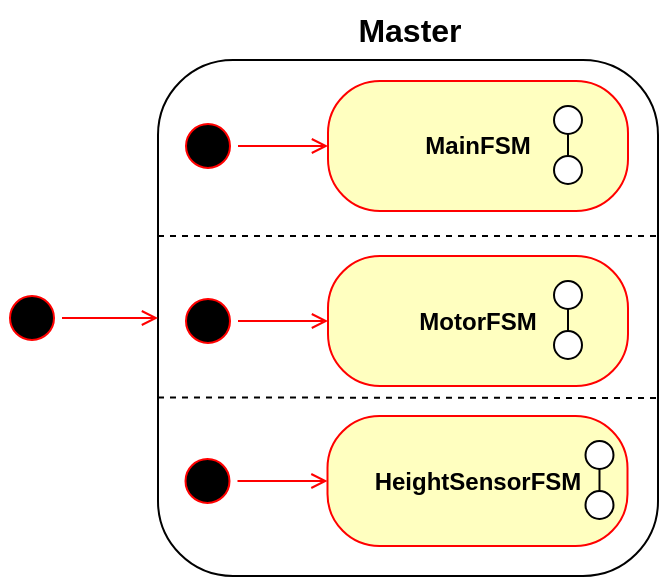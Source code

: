 <mxfile version="20.8.16" type="device" pages="7"><diagram id="vuk7Wc_SimrnA3VqF_fC" name="all"><mxGraphModel dx="1049" dy="628" grid="1" gridSize="10" guides="1" tooltips="1" connect="1" arrows="1" fold="1" page="1" pageScale="1" pageWidth="827" pageHeight="1169" math="0" shadow="0"><root><mxCell id="0"/><mxCell id="1" parent="0"/><mxCell id="Y4IfDWIXzcVSyEEAVEmc-1" value="" style="rounded=1;whiteSpace=wrap;html=1;" parent="1" vertex="1"><mxGeometry x="99" y="30" width="250" height="258" as="geometry"/></mxCell><mxCell id="Y4IfDWIXzcVSyEEAVEmc-2" value="" style="endArrow=none;html=1;rounded=0;exitX=0;exitY=0.25;exitDx=0;exitDy=0;entryX=1.003;entryY=0.341;entryDx=0;entryDy=0;dashed=1;entryPerimeter=0;" parent="1" target="Y4IfDWIXzcVSyEEAVEmc-1" edge="1"><mxGeometry width="50" height="50" relative="1" as="geometry"><mxPoint x="99" y="118" as="sourcePoint"/><mxPoint x="299" y="118" as="targetPoint"/></mxGeometry></mxCell><mxCell id="Y4IfDWIXzcVSyEEAVEmc-3" value="" style="ellipse;whiteSpace=wrap;html=1;aspect=fixed;rounded=1;fontSize=14;fillColor=#FFFFFF;" parent="1" vertex="1"><mxGeometry x="298" y="66" width="14" height="14" as="geometry"/></mxCell><mxCell id="Y4IfDWIXzcVSyEEAVEmc-4" value="" style="ellipse;whiteSpace=wrap;html=1;aspect=fixed;rounded=1;fontSize=14;fillColor=#FFFFFF;" parent="1" vertex="1"><mxGeometry x="298" y="41" width="14" height="14" as="geometry"/></mxCell><mxCell id="Y4IfDWIXzcVSyEEAVEmc-5" style="edgeStyle=orthogonalEdgeStyle;rounded=0;orthogonalLoop=1;jettySize=auto;html=1;exitX=0.5;exitY=1;exitDx=0;exitDy=0;entryX=0.5;entryY=0;entryDx=0;entryDy=0;strokeColor=#000000;fontSize=14;endArrow=none;endFill=0;" parent="1" edge="1"><mxGeometry relative="1" as="geometry"><mxPoint x="305" y="56" as="sourcePoint"/><mxPoint x="305" y="67.0" as="targetPoint"/></mxGeometry></mxCell><mxCell id="Y4IfDWIXzcVSyEEAVEmc-6" value="MainFSM" style="rounded=1;whiteSpace=wrap;html=1;arcSize=40;fontColor=#000000;fillColor=#ffffc0;strokeColor=#ff0000;fontStyle=1;align=center;" parent="1" vertex="1"><mxGeometry x="184" y="40.5" width="150" height="65" as="geometry"/></mxCell><mxCell id="Y4IfDWIXzcVSyEEAVEmc-7" value="" style="ellipse;whiteSpace=wrap;html=1;aspect=fixed;rounded=1;fontSize=14;fillColor=#FFFFFF;" parent="1" vertex="1"><mxGeometry x="297" y="78" width="14" height="14" as="geometry"/></mxCell><mxCell id="Y4IfDWIXzcVSyEEAVEmc-8" value="" style="ellipse;whiteSpace=wrap;html=1;aspect=fixed;rounded=1;fontSize=14;fillColor=#FFFFFF;" parent="1" vertex="1"><mxGeometry x="297" y="53" width="14" height="14" as="geometry"/></mxCell><mxCell id="Y4IfDWIXzcVSyEEAVEmc-9" style="edgeStyle=orthogonalEdgeStyle;rounded=0;orthogonalLoop=1;jettySize=auto;html=1;exitX=0.5;exitY=1;exitDx=0;exitDy=0;entryX=0.5;entryY=0;entryDx=0;entryDy=0;strokeColor=#000000;fontSize=14;endArrow=none;endFill=0;" parent="1" source="Y4IfDWIXzcVSyEEAVEmc-8" target="Y4IfDWIXzcVSyEEAVEmc-7" edge="1"><mxGeometry relative="1" as="geometry"/></mxCell><mxCell id="Y4IfDWIXzcVSyEEAVEmc-10" style="edgeStyle=orthogonalEdgeStyle;rounded=0;orthogonalLoop=1;jettySize=auto;html=1;exitX=1;exitY=0.5;exitDx=0;exitDy=0;entryX=0;entryY=0.5;entryDx=0;entryDy=0;endArrow=open;endFill=0;strokeColor=#FF0000;" parent="1" source="Y4IfDWIXzcVSyEEAVEmc-11" target="Y4IfDWIXzcVSyEEAVEmc-1" edge="1"><mxGeometry relative="1" as="geometry"/></mxCell><mxCell id="Y4IfDWIXzcVSyEEAVEmc-11" value="" style="ellipse;html=1;shape=startState;fillColor=#000000;strokeColor=#ff0000;" parent="1" vertex="1"><mxGeometry x="21" y="144" width="30" height="30" as="geometry"/></mxCell><mxCell id="Y4IfDWIXzcVSyEEAVEmc-12" style="edgeStyle=orthogonalEdgeStyle;rounded=0;orthogonalLoop=1;jettySize=auto;html=1;exitX=1;exitY=0.5;exitDx=0;exitDy=0;entryX=0;entryY=0.5;entryDx=0;entryDy=0;endArrow=open;endFill=0;strokeColor=#FF0000;" parent="1" source="Y4IfDWIXzcVSyEEAVEmc-13" target="Y4IfDWIXzcVSyEEAVEmc-6" edge="1"><mxGeometry relative="1" as="geometry"><mxPoint x="199" y="73.0" as="targetPoint"/></mxGeometry></mxCell><mxCell id="Y4IfDWIXzcVSyEEAVEmc-13" value="" style="ellipse;html=1;shape=startState;fillColor=#000000;strokeColor=#ff0000;" parent="1" vertex="1"><mxGeometry x="109" y="58" width="30" height="30" as="geometry"/></mxCell><mxCell id="Y4IfDWIXzcVSyEEAVEmc-14" value="" style="ellipse;whiteSpace=wrap;html=1;aspect=fixed;rounded=1;fontSize=14;fillColor=#FFFFFF;" parent="1" vertex="1"><mxGeometry x="298" y="153.5" width="14" height="14" as="geometry"/></mxCell><mxCell id="Y4IfDWIXzcVSyEEAVEmc-15" value="" style="ellipse;whiteSpace=wrap;html=1;aspect=fixed;rounded=1;fontSize=14;fillColor=#FFFFFF;" parent="1" vertex="1"><mxGeometry x="298" y="128.5" width="14" height="14" as="geometry"/></mxCell><mxCell id="Y4IfDWIXzcVSyEEAVEmc-16" style="edgeStyle=orthogonalEdgeStyle;rounded=0;orthogonalLoop=1;jettySize=auto;html=1;exitX=0.5;exitY=1;exitDx=0;exitDy=0;entryX=0.5;entryY=0;entryDx=0;entryDy=0;strokeColor=#000000;fontSize=14;endArrow=none;endFill=0;" parent="1" edge="1"><mxGeometry relative="1" as="geometry"><mxPoint x="305" y="143.5" as="sourcePoint"/><mxPoint x="305" y="154.5" as="targetPoint"/></mxGeometry></mxCell><mxCell id="Y4IfDWIXzcVSyEEAVEmc-17" value="MotorFSM" style="rounded=1;whiteSpace=wrap;html=1;arcSize=40;fontColor=#000000;fillColor=#ffffc0;strokeColor=#ff0000;fontStyle=1;align=center;" parent="1" vertex="1"><mxGeometry x="184" y="128" width="150" height="65" as="geometry"/></mxCell><mxCell id="Y4IfDWIXzcVSyEEAVEmc-18" value="" style="ellipse;whiteSpace=wrap;html=1;aspect=fixed;rounded=1;fontSize=14;fillColor=#FFFFFF;" parent="1" vertex="1"><mxGeometry x="297" y="165.5" width="14" height="14" as="geometry"/></mxCell><mxCell id="Y4IfDWIXzcVSyEEAVEmc-19" value="" style="ellipse;whiteSpace=wrap;html=1;aspect=fixed;rounded=1;fontSize=14;fillColor=#FFFFFF;" parent="1" vertex="1"><mxGeometry x="297" y="140.5" width="14" height="14" as="geometry"/></mxCell><mxCell id="Y4IfDWIXzcVSyEEAVEmc-20" style="edgeStyle=orthogonalEdgeStyle;rounded=0;orthogonalLoop=1;jettySize=auto;html=1;exitX=0.5;exitY=1;exitDx=0;exitDy=0;entryX=0.5;entryY=0;entryDx=0;entryDy=0;strokeColor=#000000;fontSize=14;endArrow=none;endFill=0;" parent="1" source="Y4IfDWIXzcVSyEEAVEmc-19" target="Y4IfDWIXzcVSyEEAVEmc-18" edge="1"><mxGeometry relative="1" as="geometry"/></mxCell><mxCell id="Y4IfDWIXzcVSyEEAVEmc-21" style="edgeStyle=orthogonalEdgeStyle;rounded=0;orthogonalLoop=1;jettySize=auto;html=1;exitX=1;exitY=0.5;exitDx=0;exitDy=0;entryX=0;entryY=0.5;entryDx=0;entryDy=0;endArrow=open;endFill=0;strokeColor=#FF0000;" parent="1" source="Y4IfDWIXzcVSyEEAVEmc-22" target="Y4IfDWIXzcVSyEEAVEmc-17" edge="1"><mxGeometry relative="1" as="geometry"><mxPoint x="199" y="160.5" as="targetPoint"/></mxGeometry></mxCell><mxCell id="Y4IfDWIXzcVSyEEAVEmc-22" value="" style="ellipse;html=1;shape=startState;fillColor=#000000;strokeColor=#ff0000;" parent="1" vertex="1"><mxGeometry x="109" y="145.5" width="30" height="30" as="geometry"/></mxCell><mxCell id="Y4IfDWIXzcVSyEEAVEmc-23" value="" style="endArrow=none;html=1;rounded=0;exitX=0;exitY=0.25;exitDx=0;exitDy=0;dashed=1;" parent="1" edge="1"><mxGeometry width="50" height="50" relative="1" as="geometry"><mxPoint x="99" y="198.71" as="sourcePoint"/><mxPoint x="350" y="199" as="targetPoint"/></mxGeometry></mxCell><mxCell id="Y4IfDWIXzcVSyEEAVEmc-24" value="" style="ellipse;whiteSpace=wrap;html=1;aspect=fixed;rounded=1;fontSize=14;fillColor=#FFFFFF;" parent="1" vertex="1"><mxGeometry x="313.75" y="233.5" width="14" height="14" as="geometry"/></mxCell><mxCell id="Y4IfDWIXzcVSyEEAVEmc-25" value="" style="ellipse;whiteSpace=wrap;html=1;aspect=fixed;rounded=1;fontSize=14;fillColor=#FFFFFF;" parent="1" vertex="1"><mxGeometry x="297.75" y="208.5" width="14" height="14" as="geometry"/></mxCell><mxCell id="Y4IfDWIXzcVSyEEAVEmc-26" style="edgeStyle=orthogonalEdgeStyle;rounded=0;orthogonalLoop=1;jettySize=auto;html=1;exitX=0.5;exitY=1;exitDx=0;exitDy=0;entryX=0.5;entryY=0;entryDx=0;entryDy=0;strokeColor=#000000;fontSize=14;endArrow=none;endFill=0;" parent="1" edge="1"><mxGeometry relative="1" as="geometry"><mxPoint x="320.75" y="223.5" as="sourcePoint"/><mxPoint x="320.75" y="234.5" as="targetPoint"/></mxGeometry></mxCell><mxCell id="Y4IfDWIXzcVSyEEAVEmc-27" value="HeightSensorFSM" style="rounded=1;whiteSpace=wrap;html=1;arcSize=40;fontColor=#000000;fillColor=#ffffc0;strokeColor=#ff0000;fontStyle=1;align=center;" parent="1" vertex="1"><mxGeometry x="183.75" y="208" width="150" height="65" as="geometry"/></mxCell><mxCell id="Y4IfDWIXzcVSyEEAVEmc-28" value="" style="ellipse;whiteSpace=wrap;html=1;aspect=fixed;rounded=1;fontSize=14;fillColor=#FFFFFF;" parent="1" vertex="1"><mxGeometry x="312.75" y="245.5" width="14" height="14" as="geometry"/></mxCell><mxCell id="Y4IfDWIXzcVSyEEAVEmc-29" value="" style="ellipse;whiteSpace=wrap;html=1;aspect=fixed;rounded=1;fontSize=14;fillColor=#FFFFFF;" parent="1" vertex="1"><mxGeometry x="312.75" y="220.5" width="14" height="14" as="geometry"/></mxCell><mxCell id="Y4IfDWIXzcVSyEEAVEmc-30" style="edgeStyle=orthogonalEdgeStyle;rounded=0;orthogonalLoop=1;jettySize=auto;html=1;exitX=0.5;exitY=1;exitDx=0;exitDy=0;entryX=0.5;entryY=0;entryDx=0;entryDy=0;strokeColor=#000000;fontSize=14;endArrow=none;endFill=0;" parent="1" source="Y4IfDWIXzcVSyEEAVEmc-29" target="Y4IfDWIXzcVSyEEAVEmc-28" edge="1"><mxGeometry relative="1" as="geometry"/></mxCell><mxCell id="Y4IfDWIXzcVSyEEAVEmc-31" style="edgeStyle=orthogonalEdgeStyle;rounded=0;orthogonalLoop=1;jettySize=auto;html=1;exitX=1;exitY=0.5;exitDx=0;exitDy=0;entryX=0;entryY=0.5;entryDx=0;entryDy=0;endArrow=open;endFill=0;strokeColor=#FF0000;" parent="1" source="Y4IfDWIXzcVSyEEAVEmc-32" target="Y4IfDWIXzcVSyEEAVEmc-27" edge="1"><mxGeometry relative="1" as="geometry"><mxPoint x="198.75" y="240.5" as="targetPoint"/></mxGeometry></mxCell><mxCell id="Y4IfDWIXzcVSyEEAVEmc-32" value="" style="ellipse;html=1;shape=startState;fillColor=#000000;strokeColor=#ff0000;" parent="1" vertex="1"><mxGeometry x="108.75" y="225.5" width="30" height="30" as="geometry"/></mxCell><mxCell id="eQzo1HJfHpPcsSzdDY7I-1" value="Master" style="text;html=1;strokeColor=none;fillColor=none;align=center;verticalAlign=middle;whiteSpace=wrap;rounded=0;fontStyle=1;fontSize=16;" parent="1" vertex="1"><mxGeometry x="100" width="250" height="30" as="geometry"/></mxCell></root></mxGraphModel></diagram><diagram name="main" id="9BBptgbxjqZ7xIuFdk_F"><mxGraphModel dx="1185" dy="688" grid="1" gridSize="10" guides="1" tooltips="1" connect="1" arrows="1" fold="1" page="1" pageScale="1" pageWidth="827" pageHeight="1169" math="0" shadow="0"><root><mxCell id="0"/><mxCell id="1" parent="0"/><mxCell id="zGU2goThE1gWJ3c4T70y-29" value="MainFSM" style="swimlane;rounded=1;swimlaneFillColor=default;" parent="1" vertex="1"><mxGeometry x="10" y="10" width="1140" height="370" as="geometry"><mxRectangle x="120" y="150" width="90" height="30" as="alternateBounds"/></mxGeometry></mxCell><mxCell id="zGU2goThE1gWJ3c4T70y-30" value="H*" style="ellipse;whiteSpace=wrap;html=1;aspect=fixed;rounded=1;fillColor=#FFFFC0;fontStyle=1;fontSize=14;" parent="zGU2goThE1gWJ3c4T70y-29" vertex="1"><mxGeometry x="402" y="300" width="40" height="40" as="geometry"/></mxCell><mxCell id="5GFJCboJqdOU2PvZoWna-4" value="&lt;b&gt;STOP_X_SHORT&lt;/b&gt;&lt;span style=&quot;border-color: var(--border-color);&quot;&gt;&amp;nbsp;/&amp;nbsp;&lt;/span&gt;&lt;br style=&quot;border-color: var(--border-color);&quot;&gt;&lt;span style=&quot;border-color: var(--border-color);&quot;&gt;sendEvent(MODE_STANDBY)&lt;/span&gt;" style="edgeStyle=orthogonalEdgeStyle;rounded=0;orthogonalLoop=1;jettySize=auto;html=1;exitX=0;exitY=0.5;exitDx=0;exitDy=0;entryX=0.25;entryY=1;entryDx=0;entryDy=0;strokeColor=#FF0000;endArrow=open;endFill=0;" parent="zGU2goThE1gWJ3c4T70y-29" source="zGU2goThE1gWJ3c4T70y-37" target="JbTkuY7JHVf5ct9qyfba-7" edge="1"><mxGeometry x="-0.177" relative="1" as="geometry"><Array as="points"><mxPoint x="80" y="309"/><mxPoint x="80" y="200"/><mxPoint x="158" y="200"/><mxPoint x="158" y="170"/></Array><mxPoint as="offset"/></mxGeometry></mxCell><mxCell id="zGU2goThE1gWJ3c4T70y-37" value="ServiceModeFSM" style="rounded=1;whiteSpace=wrap;html=1;arcSize=40;fontColor=#000000;fillColor=#ffffc0;strokeColor=#ff0000;fontStyle=1;align=left;" parent="zGU2goThE1gWJ3c4T70y-29" vertex="1"><mxGeometry x="155" y="276" width="155" height="65" as="geometry"/></mxCell><mxCell id="zGU2goThE1gWJ3c4T70y-1" value="" style="ellipse;html=1;shape=startState;fillColor=#000000;strokeColor=#ff0000;" parent="zGU2goThE1gWJ3c4T70y-29" vertex="1"><mxGeometry x="30" y="105" width="30" height="30" as="geometry"/></mxCell><mxCell id="JbTkuY7JHVf5ct9qyfba-2" value="Running" style="swimlane;fontStyle=1;align=center;verticalAlign=middle;childLayout=stackLayout;horizontal=1;startSize=30;horizontalStack=0;resizeParent=0;resizeLast=1;container=0;fontColor=#000000;collapsible=0;rounded=1;arcSize=30;strokeColor=#ff0000;fillColor=#ffffc0;swimlaneFillColor=#ffffc0;dropTarget=0;" parent="zGU2goThE1gWJ3c4T70y-29" vertex="1"><mxGeometry x="558" y="77.5" width="230" height="85" as="geometry"/></mxCell><mxCell id="JbTkuY7JHVf5ct9qyfba-3" value="entry/ prevMode = MODE_RUNNING&lt;br&gt;entry/ setMotorStop(false)&lt;br&gt;entry/ greenLampOn()" style="text;html=1;strokeColor=none;fillColor=none;align=left;verticalAlign=middle;spacingLeft=4;spacingRight=4;whiteSpace=wrap;overflow=hidden;rotatable=0;fontColor=#000000;" parent="JbTkuY7JHVf5ct9qyfba-2" vertex="1"><mxGeometry y="30" width="230" height="55" as="geometry"/></mxCell><mxCell id="2KxJ7wpqdPCzPt0vH-UE-5" value="&lt;b&gt;LBA_x_BLOCKED&lt;/b&gt; / startBlocked(x)&lt;br&gt;&lt;b&gt;LBA_x_UNBLOCKED&lt;/b&gt; / startUnblocked(x)&lt;br&gt;&lt;b&gt;HM_M_WS_x / &lt;/b&gt;heightAtMasterReceived(x, avgValue)&lt;br&gt;&lt;b style=&quot;border-color: var(--border-color);&quot;&gt;HM_S_WS_x /&amp;nbsp;&lt;/b&gt;heightAtSlaveReceived(x, maxValue)&lt;br&gt;&lt;b&gt;MD_x_PAYLOAD&lt;/b&gt; / metalDetected(x)&lt;br style=&quot;border-color: var(--border-color);&quot;&gt;&lt;b&gt;LBW_x_BLOCKED&lt;/b&gt; / switchBlocked(x)&lt;br&gt;&lt;b&gt;LBW_x_UNBLOCKED&lt;/b&gt; / switchUnblocked(x)&lt;br&gt;&lt;b&gt;LBE_x_BLOCKED&lt;/b&gt; / endBlocked(x)&lt;br&gt;&lt;b&gt;LBE_x_UNBLOCKED&lt;/b&gt; / endUnblocked(x)&lt;br&gt;&lt;b&gt;LBR_x_BLOCKED&lt;/b&gt; / rampBlocked(x)&lt;br&gt;&lt;b&gt;LBR_x_UNBLOCKED&lt;/b&gt;&amp;nbsp;/ rampUnblocked(x)" style="edgeStyle=orthogonalEdgeStyle;rounded=0;orthogonalLoop=1;jettySize=auto;html=1;exitX=0.25;exitY=1;exitDx=0;exitDy=0;entryX=0.75;entryY=1;entryDx=0;entryDy=0;strokeColor=#FF0000;endArrow=open;endFill=0;align=left;" parent="JbTkuY7JHVf5ct9qyfba-2" source="JbTkuY7JHVf5ct9qyfba-3" target="JbTkuY7JHVf5ct9qyfba-3" edge="1"><mxGeometry x="-0.742" y="-81" relative="1" as="geometry"><mxPoint x="-15" y="-1" as="offset"/></mxGeometry></mxCell><mxCell id="JbTkuY7JHVf5ct9qyfba-6" value="Standby" style="swimlane;fontStyle=1;align=center;verticalAlign=middle;childLayout=stackLayout;horizontal=1;startSize=30;horizontalStack=0;resizeParent=0;resizeLast=1;container=0;fontColor=#000000;collapsible=0;rounded=1;arcSize=30;strokeColor=#ff0000;fillColor=#ffffc0;swimlaneFillColor=#ffffc0;dropTarget=0;" parent="zGU2goThE1gWJ3c4T70y-29" vertex="1"><mxGeometry x="100" y="70" width="230" height="100" as="geometry"/></mxCell><mxCell id="JbTkuY7JHVf5ct9qyfba-7" value="entry/ prevMode = MODE_STANDBY&lt;br&gt;entry/ setMotorStop(true)&lt;br&gt;entry/ allOff()&lt;br&gt;entry/ btnStartLedOn()" style="text;html=1;strokeColor=none;fillColor=none;align=left;verticalAlign=middle;spacingLeft=4;spacingRight=4;whiteSpace=wrap;overflow=hidden;rotatable=0;fontColor=#000000;" parent="JbTkuY7JHVf5ct9qyfba-6" vertex="1"><mxGeometry y="30" width="230" height="70" as="geometry"/></mxCell><mxCell id="zGU2goThE1gWJ3c4T70y-2" value="" style="edgeStyle=orthogonalEdgeStyle;html=1;verticalAlign=bottom;endArrow=open;endSize=8;strokeColor=#ff0000;rounded=0;entryX=0;entryY=0.5;entryDx=0;entryDy=0;" parent="zGU2goThE1gWJ3c4T70y-29" source="zGU2goThE1gWJ3c4T70y-1" target="JbTkuY7JHVf5ct9qyfba-6" edge="1"><mxGeometry relative="1" as="geometry"><mxPoint x="120" y="135" as="targetPoint"/><mxPoint x="80" y="135" as="sourcePoint"/><Array as="points"/></mxGeometry></mxCell><mxCell id="zGU2goThE1gWJ3c4T70y-15" value="START_X_SHORT&lt;span style=&quot;font-weight: normal;&quot;&gt; /&amp;nbsp;&lt;br&gt;sendEvent(MODE_RUNNING)&lt;/span&gt;" style="edgeStyle=orthogonalEdgeStyle;html=1;verticalAlign=bottom;endArrow=open;endSize=8;strokeColor=#ff0000;rounded=0;exitX=1;exitY=0;exitDx=0;exitDy=0;fontStyle=1;" parent="zGU2goThE1gWJ3c4T70y-29" source="JbTkuY7JHVf5ct9qyfba-7" edge="1"><mxGeometry x="-0.059" relative="1" as="geometry"><mxPoint x="558" y="100" as="targetPoint"/><mxPoint x="240" y="122.5" as="sourcePoint"/><Array as="points"><mxPoint x="558" y="100"/></Array><mxPoint as="offset"/></mxGeometry></mxCell><mxCell id="zGU2goThE1gWJ3c4T70y-16" value="STOP_X_SHORT&lt;span style=&quot;font-weight: normal;&quot;&gt;&amp;nbsp;/&amp;nbsp;&lt;/span&gt;&lt;br style=&quot;border-color: var(--border-color); font-weight: 400;&quot;&gt;&lt;span style=&quot;font-weight: 400;&quot;&gt;sendEvent(MODE_STANDBY)&lt;/span&gt;" style="edgeStyle=orthogonalEdgeStyle;html=1;verticalAlign=bottom;endArrow=open;endSize=8;strokeColor=#ff0000;rounded=0;fontStyle=1;exitX=0;exitY=0.5;exitDx=0;exitDy=0;entryX=1;entryY=0.5;entryDx=0;entryDy=0;" parent="zGU2goThE1gWJ3c4T70y-29" source="JbTkuY7JHVf5ct9qyfba-3" target="JbTkuY7JHVf5ct9qyfba-7" edge="1"><mxGeometry x="0.035" y="37" relative="1" as="geometry"><mxPoint x="240" y="135" as="targetPoint"/><mxPoint x="250" y="190" as="sourcePoint"/><Array as="points"/><mxPoint y="1" as="offset"/></mxGeometry></mxCell><mxCell id="zGU2goThE1gWJ3c4T70y-39" value="" style="ellipse;whiteSpace=wrap;html=1;aspect=fixed;rounded=1;fontSize=14;fillColor=#FFFFFF;" parent="zGU2goThE1gWJ3c4T70y-29" vertex="1"><mxGeometry x="764" y="468" width="14" height="14" as="geometry"/></mxCell><mxCell id="zGU2goThE1gWJ3c4T70y-40" value="" style="ellipse;whiteSpace=wrap;html=1;aspect=fixed;rounded=1;fontSize=14;fillColor=#FFFFFF;" parent="zGU2goThE1gWJ3c4T70y-29" vertex="1"><mxGeometry x="764" y="443" width="14" height="14" as="geometry"/></mxCell><mxCell id="zGU2goThE1gWJ3c4T70y-41" style="edgeStyle=orthogonalEdgeStyle;rounded=0;orthogonalLoop=1;jettySize=auto;html=1;exitX=0.5;exitY=1;exitDx=0;exitDy=0;entryX=0.5;entryY=0;entryDx=0;entryDy=0;strokeColor=#000000;fontSize=14;endArrow=none;endFill=0;" parent="zGU2goThE1gWJ3c4T70y-29" edge="1"><mxGeometry relative="1" as="geometry"><mxPoint x="771" y="458" as="sourcePoint"/><mxPoint x="771" y="469" as="targetPoint"/></mxGeometry></mxCell><mxCell id="zGU2goThE1gWJ3c4T70y-34" value="" style="ellipse;whiteSpace=wrap;html=1;aspect=fixed;rounded=1;fontSize=14;fillColor=#FFFFFF;" parent="zGU2goThE1gWJ3c4T70y-29" vertex="1"><mxGeometry x="284" y="314" width="14" height="14" as="geometry"/></mxCell><mxCell id="zGU2goThE1gWJ3c4T70y-33" value="" style="ellipse;whiteSpace=wrap;html=1;aspect=fixed;rounded=1;fontSize=14;fillColor=#FFFFFF;" parent="zGU2goThE1gWJ3c4T70y-29" vertex="1"><mxGeometry x="284" y="289" width="14" height="14" as="geometry"/></mxCell><mxCell id="zGU2goThE1gWJ3c4T70y-35" style="edgeStyle=orthogonalEdgeStyle;rounded=0;orthogonalLoop=1;jettySize=auto;html=1;exitX=0.5;exitY=1;exitDx=0;exitDy=0;entryX=0.5;entryY=0;entryDx=0;entryDy=0;strokeColor=#000000;fontSize=14;endArrow=none;endFill=0;" parent="zGU2goThE1gWJ3c4T70y-29" source="zGU2goThE1gWJ3c4T70y-33" target="zGU2goThE1gWJ3c4T70y-34" edge="1"><mxGeometry relative="1" as="geometry"/></mxCell><mxCell id="5GFJCboJqdOU2PvZoWna-2" value="&lt;b&gt;START_X_LONG&lt;/b&gt;&lt;span style=&quot;border-color: var(--border-color);&quot;&gt;&amp;nbsp;/&lt;br style=&quot;border-color: var(--border-color);&quot;&gt;sendEvent(MODE_SERVICE)&lt;/span&gt;" style="edgeStyle=orthogonalEdgeStyle;rounded=0;orthogonalLoop=1;jettySize=auto;html=1;exitX=0.576;exitY=1;exitDx=0;exitDy=0;entryX=0.5;entryY=0;entryDx=0;entryDy=0;strokeColor=#FF0000;endArrow=open;endFill=0;exitPerimeter=0;" parent="zGU2goThE1gWJ3c4T70y-29" source="JbTkuY7JHVf5ct9qyfba-7" target="zGU2goThE1gWJ3c4T70y-37" edge="1"><mxGeometry relative="1" as="geometry"/></mxCell><mxCell id="QPpGCxJhrBoF3-cOlzJq-1" value="&lt;div style=&quot;&quot;&gt;&lt;span style=&quot;font-size: 11px;&quot;&gt;&lt;span&gt;&lt;u&gt;Bedeutung &quot;x&quot; bei HM_M_WS_x bzw. HM_S_WS_x:&amp;nbsp;&lt;/u&gt;&lt;/span&gt;&lt;/span&gt;&lt;/div&gt;&lt;div style=&quot;&quot;&gt;&lt;span style=&quot;font-size: 11px;&quot;&gt;&lt;span&gt;Platzhalter für Werkstücktyp, kann folgende Werte annehmen je nach erkanntem Typ am Höhensensor:&lt;/span&gt;&lt;/span&gt;&lt;/div&gt;&lt;span style=&quot;border-color: var(--border-color); font-size: 11px;&quot;&gt;- F (Flach)&lt;br&gt;- OB (Hoch ohne Bohrung)&lt;br&gt;- BOM (Hoch mit Bohrung und ohne Metall)&lt;br&gt;- UNKNOWN (Unbekanntes Werkstück)&lt;/span&gt;" style="text;html=1;strokeColor=none;fillColor=none;align=left;verticalAlign=top;whiteSpace=wrap;rounded=0;fontStyle=0;labelBorderColor=none;labelBackgroundColor=#FFF2CC;" parent="zGU2goThE1gWJ3c4T70y-29" vertex="1"><mxGeometry x="830" y="80" width="300" height="120" as="geometry"/></mxCell><mxCell id="zGU2goThE1gWJ3c4T70y-19" value="ERROR_OCCURED&lt;span style=&quot;font-weight: normal;&quot;&gt; /&lt;br&gt;sendEvent(MODE_ERROR)&lt;/span&gt;" style="edgeStyle=orthogonalEdgeStyle;html=1;verticalAlign=bottom;endArrow=open;endSize=8;strokeColor=#ff0000;rounded=0;entryX=0.75;entryY=0;entryDx=0;entryDy=0;fontStyle=1" parent="1" target="zGU2goThE1gWJ3c4T70y-43" edge="1"><mxGeometry x="0.143" y="40" relative="1" as="geometry"><mxPoint x="472" y="450" as="targetPoint"/><mxPoint x="490" y="380" as="sourcePoint"/><Array as="points"/><mxPoint as="offset"/></mxGeometry></mxCell><mxCell id="zGU2goThE1gWJ3c4T70y-31" value="ERROR_SOLVED&lt;span style=&quot;font-weight: normal;&quot;&gt; /&lt;br&gt;sendEvent(prevMode)&lt;/span&gt;" style="edgeStyle=orthogonalEdgeStyle;html=1;verticalAlign=bottom;endArrow=open;endSize=8;strokeColor=#ff0000;rounded=0;entryX=0.5;entryY=1;entryDx=0;entryDy=0;exitX=0.25;exitY=0;exitDx=0;exitDy=0;fontStyle=1" parent="1" target="zGU2goThE1gWJ3c4T70y-30" edge="1"><mxGeometry x="-0.722" y="30" relative="1" as="geometry"><mxPoint x="672" y="310" as="targetPoint"/><mxPoint x="432" y="450" as="sourcePoint"/><Array as="points"><mxPoint x="432" y="360"/><mxPoint x="432" y="360"/></Array><mxPoint as="offset"/></mxGeometry></mxCell><mxCell id="zGU2goThE1gWJ3c4T70y-43" value="ErrorFSM" style="rounded=1;whiteSpace=wrap;html=1;arcSize=40;fontColor=#000000;fillColor=#ffffc0;strokeColor=#ff0000;fontStyle=1;align=center;" parent="1" vertex="1"><mxGeometry x="362" y="450" width="170" height="65" as="geometry"/></mxCell><mxCell id="zGU2goThE1gWJ3c4T70y-44" value="" style="group" parent="1" vertex="1" connectable="0"><mxGeometry x="498" y="455" width="20" height="55" as="geometry"/></mxCell><mxCell id="zGU2goThE1gWJ3c4T70y-45" value="" style="ellipse;whiteSpace=wrap;html=1;aspect=fixed;rounded=1;fontSize=14;fillColor=#FFFFFF;" parent="zGU2goThE1gWJ3c4T70y-44" vertex="1"><mxGeometry x="3" y="33" width="14" height="14" as="geometry"/></mxCell><mxCell id="zGU2goThE1gWJ3c4T70y-46" value="" style="ellipse;whiteSpace=wrap;html=1;aspect=fixed;rounded=1;fontSize=14;fillColor=#FFFFFF;" parent="zGU2goThE1gWJ3c4T70y-44" vertex="1"><mxGeometry x="3" y="8" width="14" height="14" as="geometry"/></mxCell><mxCell id="zGU2goThE1gWJ3c4T70y-47" style="edgeStyle=orthogonalEdgeStyle;rounded=0;orthogonalLoop=1;jettySize=auto;html=1;exitX=0.5;exitY=1;exitDx=0;exitDy=0;entryX=0.5;entryY=0;entryDx=0;entryDy=0;strokeColor=#000000;fontSize=14;endArrow=none;endFill=0;" parent="zGU2goThE1gWJ3c4T70y-44" source="zGU2goThE1gWJ3c4T70y-46" target="zGU2goThE1gWJ3c4T70y-45" edge="1"><mxGeometry relative="1" as="geometry"/></mxCell><mxCell id="5GFJCboJqdOU2PvZoWna-1" style="edgeStyle=orthogonalEdgeStyle;rounded=0;orthogonalLoop=1;jettySize=auto;html=1;exitX=0;exitY=0.5;exitDx=0;exitDy=0;strokeColor=#FF0000;endArrow=open;endFill=0;" parent="1" source="zGU2goThE1gWJ3c4T70y-42" edge="1"><mxGeometry relative="1" as="geometry"><mxPoint x="634" y="380" as="targetPoint"/></mxGeometry></mxCell><mxCell id="zGU2goThE1gWJ3c4T70y-42" value="EStopFSM" style="rounded=1;whiteSpace=wrap;html=1;arcSize=40;fontColor=#000000;fillColor=#ffffc0;strokeColor=#ff0000;fontStyle=1;align=center;" parent="1" vertex="1"><mxGeometry x="655" y="450" width="150" height="65" as="geometry"/></mxCell><mxCell id="zGU2goThE1gWJ3c4T70y-20" value="ESTOP_X_PRESSED&amp;nbsp;/&lt;br style=&quot;border-color: var(--border-color); font-weight: 400;&quot;&gt;&lt;span style=&quot;font-weight: 400;&quot;&gt;sendEvent(MODE_ESTOP)&lt;/span&gt;" style="edgeStyle=orthogonalEdgeStyle;html=1;verticalAlign=bottom;endArrow=open;endSize=8;strokeColor=#ff0000;rounded=0;entryX=0.5;entryY=0;entryDx=0;entryDy=0;fontStyle=1" parent="1" target="zGU2goThE1gWJ3c4T70y-42" edge="1"><mxGeometry x="0.143" relative="1" as="geometry"><mxPoint x="705" y="220" as="targetPoint"/><mxPoint x="730" y="380" as="sourcePoint"/><Array as="points"/><mxPoint as="offset"/></mxGeometry></mxCell><mxCell id="5GFJCboJqdOU2PvZoWna-9" value="" style="ellipse;whiteSpace=wrap;html=1;aspect=fixed;rounded=1;fontSize=14;fillColor=#FFFFFF;" parent="1" vertex="1"><mxGeometry x="773" y="490" width="14" height="14" as="geometry"/></mxCell><mxCell id="5GFJCboJqdOU2PvZoWna-10" value="" style="ellipse;whiteSpace=wrap;html=1;aspect=fixed;rounded=1;fontSize=14;fillColor=#FFFFFF;" parent="1" vertex="1"><mxGeometry x="773" y="465" width="14" height="14" as="geometry"/></mxCell><mxCell id="5GFJCboJqdOU2PvZoWna-11" style="edgeStyle=orthogonalEdgeStyle;rounded=0;orthogonalLoop=1;jettySize=auto;html=1;exitX=0.5;exitY=1;exitDx=0;exitDy=0;entryX=0.5;entryY=0;entryDx=0;entryDy=0;strokeColor=#000000;fontSize=14;endArrow=none;endFill=0;" parent="1" source="5GFJCboJqdOU2PvZoWna-10" target="5GFJCboJqdOU2PvZoWna-9" edge="1"><mxGeometry relative="1" as="geometry"/></mxCell></root></mxGraphModel></diagram><diagram id="QllDfX1K9tjjs9wqF1pc" name="motor"><mxGraphModel dx="2074" dy="2373" grid="1" gridSize="10" guides="1" tooltips="1" connect="1" arrows="1" fold="1" page="1" pageScale="1" pageWidth="827" pageHeight="1169" math="0" shadow="0"><root><mxCell id="0"/><mxCell id="1" parent="0"/><mxCell id="Z-nrUpfUwHJtx0alLLF2-1" value="MotorFSM" style="swimlane;rounded=1;startSize=23;swimlaneFillColor=default;" parent="1" vertex="1"><mxGeometry x="10" y="-1160" width="750" height="440" as="geometry"><mxRectangle x="120" y="150" width="90" height="30" as="alternateBounds"/></mxGeometry></mxCell><mxCell id="Z-nrUpfUwHJtx0alLLF2-3" value="Stopped" style="swimlane;fontStyle=1;align=center;verticalAlign=middle;childLayout=stackLayout;horizontal=1;startSize=30;horizontalStack=0;resizeParent=0;resizeLast=1;container=0;fontColor=#000000;collapsible=0;rounded=1;arcSize=30;strokeColor=#ff0000;fillColor=#ffffc0;swimlaneFillColor=#ffffc0;dropTarget=0;" parent="Z-nrUpfUwHJtx0alLLF2-1" vertex="1"><mxGeometry x="60" y="89" width="220" height="85" as="geometry"/></mxCell><mxCell id="Z-nrUpfUwHJtx0alLLF2-4" value="&lt;div style=&quot;&quot;&gt;entry / sendEvent(MOTOR_X_STOP)&lt;/div&gt;exit /" style="text;html=1;strokeColor=none;fillColor=none;align=left;verticalAlign=top;spacingLeft=4;spacingRight=4;whiteSpace=wrap;overflow=hidden;rotatable=0;fontColor=#000000;" parent="Z-nrUpfUwHJtx0alLLF2-3" vertex="1"><mxGeometry y="30" width="220" height="55" as="geometry"/></mxCell><mxCell id="9Lpj5NomzfHRgkwy9wj3-2" value="&lt;b&gt;when !stop&lt;br&gt;&amp;amp;&amp;amp; right&lt;br&gt;&amp;amp;&amp;amp; !slow&lt;/b&gt;" style="edgeStyle=orthogonalEdgeStyle;rounded=0;orthogonalLoop=1;jettySize=auto;html=1;exitX=0.25;exitY=0;exitDx=0;exitDy=0;entryX=0.25;entryY=1;entryDx=0;entryDy=0;strokeColor=#FF0000;endArrow=open;endFill=0;" parent="Z-nrUpfUwHJtx0alLLF2-1" source="Z-nrUpfUwHJtx0alLLF2-7" target="Z-nrUpfUwHJtx0alLLF2-21" edge="1"><mxGeometry x="0.273" y="15" relative="1" as="geometry"><mxPoint as="offset"/></mxGeometry></mxCell><mxCell id="Z-nrUpfUwHJtx0alLLF2-7" value="RightSlow" style="swimlane;fontStyle=1;align=center;verticalAlign=middle;childLayout=stackLayout;horizontal=1;startSize=30;horizontalStack=0;resizeParent=0;resizeLast=1;container=0;fontColor=#000000;collapsible=0;rounded=1;arcSize=30;strokeColor=#ff0000;fillColor=#ffffc0;swimlaneFillColor=#ffffc0;dropTarget=0;" parent="Z-nrUpfUwHJtx0alLLF2-1" vertex="1"><mxGeometry x="470" y="284" width="220" height="85" as="geometry"/></mxCell><mxCell id="Z-nrUpfUwHJtx0alLLF2-8" value="entry / sendEvent(MOTOR_X_SLOW)&lt;br&gt;exit /" style="text;html=1;strokeColor=none;fillColor=none;align=left;verticalAlign=top;spacingLeft=4;spacingRight=4;whiteSpace=wrap;overflow=hidden;rotatable=0;fontColor=#000000;" parent="Z-nrUpfUwHJtx0alLLF2-7" vertex="1"><mxGeometry y="30" width="220" height="55" as="geometry"/></mxCell><mxCell id="Z-nrUpfUwHJtx0alLLF2-20" value="RightFast" style="swimlane;fontStyle=1;align=center;verticalAlign=middle;childLayout=stackLayout;horizontal=1;startSize=30;horizontalStack=0;resizeParent=0;resizeLast=1;container=0;fontColor=#000000;collapsible=0;rounded=1;arcSize=30;strokeColor=#ff0000;fillColor=#ffffc0;swimlaneFillColor=#ffffc0;dropTarget=0;" parent="Z-nrUpfUwHJtx0alLLF2-1" vertex="1"><mxGeometry x="470" y="89" width="220" height="85" as="geometry"/></mxCell><mxCell id="Z-nrUpfUwHJtx0alLLF2-21" value="entry / sendEvent(MOTOR_X_FAST)&lt;br&gt;exit /" style="text;html=1;strokeColor=none;fillColor=none;align=left;verticalAlign=top;spacingLeft=4;spacingRight=4;whiteSpace=wrap;overflow=hidden;rotatable=0;fontColor=#000000;" parent="Z-nrUpfUwHJtx0alLLF2-20" vertex="1"><mxGeometry y="30" width="220" height="55" as="geometry"/></mxCell><mxCell id="Z-nrUpfUwHJtx0alLLF2-22" value="when !stop &amp;amp;&amp;amp; right &amp;amp;&amp;amp; !slow" style="edgeStyle=orthogonalEdgeStyle;html=1;verticalAlign=bottom;endArrow=open;endSize=8;strokeColor=#ff0000;rounded=0;entryX=0;entryY=0;entryDx=0;entryDy=0;exitX=1;exitY=0;exitDx=0;exitDy=0;fontStyle=1" parent="Z-nrUpfUwHJtx0alLLF2-1" source="Z-nrUpfUwHJtx0alLLF2-4" target="Z-nrUpfUwHJtx0alLLF2-21" edge="1"><mxGeometry relative="1" as="geometry"><mxPoint x="505" y="414" as="targetPoint"/><mxPoint x="505" y="354" as="sourcePoint"/><Array as="points"><mxPoint x="370" y="119"/><mxPoint x="370" y="119"/></Array><mxPoint as="offset"/></mxGeometry></mxCell><mxCell id="Z-nrUpfUwHJtx0alLLF2-23" value="when stop || !right" style="edgeStyle=orthogonalEdgeStyle;html=1;verticalAlign=bottom;endArrow=open;endSize=8;strokeColor=#ff0000;rounded=0;entryX=1;entryY=0.5;entryDx=0;entryDy=0;exitX=0;exitY=0.5;exitDx=0;exitDy=0;fontStyle=1" parent="Z-nrUpfUwHJtx0alLLF2-1" source="Z-nrUpfUwHJtx0alLLF2-21" target="Z-nrUpfUwHJtx0alLLF2-4" edge="1"><mxGeometry y="18" relative="1" as="geometry"><mxPoint x="540.0" y="204" as="targetPoint"/><mxPoint x="380" y="204" as="sourcePoint"/><Array as="points"/><mxPoint as="offset"/></mxGeometry></mxCell><mxCell id="EChr-HNTo507blPtewau-2" style="edgeStyle=orthogonalEdgeStyle;rounded=0;orthogonalLoop=1;jettySize=auto;html=1;exitX=1;exitY=0.5;exitDx=0;exitDy=0;entryX=0;entryY=0;entryDx=0;entryDy=0;strokeColor=#FF0000;endArrow=open;endFill=0;" parent="Z-nrUpfUwHJtx0alLLF2-1" source="Z-nrUpfUwHJtx0alLLF2-2" target="Z-nrUpfUwHJtx0alLLF2-4" edge="1"><mxGeometry relative="1" as="geometry"/></mxCell><mxCell id="Z-nrUpfUwHJtx0alLLF2-2" value="" style="ellipse;html=1;shape=startState;fillColor=#000000;strokeColor=#ff0000;" parent="Z-nrUpfUwHJtx0alLLF2-1" vertex="1"><mxGeometry x="10" y="104" width="30" height="30" as="geometry"/></mxCell><mxCell id="9Lpj5NomzfHRgkwy9wj3-1" value="&lt;b&gt;when !stop &lt;br&gt;&amp;amp;&amp;amp; right&lt;br&gt;&amp;amp;&amp;amp; slow&lt;/b&gt;" style="edgeStyle=orthogonalEdgeStyle;rounded=0;orthogonalLoop=1;jettySize=auto;html=1;exitX=0.75;exitY=1;exitDx=0;exitDy=0;entryX=0.75;entryY=0;entryDx=0;entryDy=0;strokeColor=#FF0000;endArrow=open;endFill=0;" parent="Z-nrUpfUwHJtx0alLLF2-1" source="Z-nrUpfUwHJtx0alLLF2-21" target="Z-nrUpfUwHJtx0alLLF2-7" edge="1"><mxGeometry x="0.018" relative="1" as="geometry"><mxPoint as="offset"/></mxGeometry></mxCell><mxCell id="9Lpj5NomzfHRgkwy9wj3-3" value="&lt;b&gt;when stop || !right&lt;/b&gt;" style="edgeStyle=orthogonalEdgeStyle;rounded=0;orthogonalLoop=1;jettySize=auto;html=1;exitX=0;exitY=0.25;exitDx=0;exitDy=0;entryX=0.75;entryY=1;entryDx=0;entryDy=0;strokeColor=#FF0000;endArrow=open;endFill=0;" parent="Z-nrUpfUwHJtx0alLLF2-1" source="Z-nrUpfUwHJtx0alLLF2-8" target="Z-nrUpfUwHJtx0alLLF2-4" edge="1"><mxGeometry x="-0.549" y="-8" relative="1" as="geometry"><mxPoint as="offset"/></mxGeometry></mxCell><mxCell id="9Lpj5NomzfHRgkwy9wj3-4" value="&lt;b&gt;when !stop &lt;br&gt;&amp;amp;&amp;amp; right &lt;br&gt;&amp;amp;&amp;amp; slow&lt;/b&gt;" style="edgeStyle=orthogonalEdgeStyle;rounded=0;orthogonalLoop=1;jettySize=auto;html=1;exitX=0.25;exitY=1;exitDx=0;exitDy=0;entryX=0;entryY=0.75;entryDx=0;entryDy=0;strokeColor=#FF0000;endArrow=open;endFill=0;" parent="Z-nrUpfUwHJtx0alLLF2-1" source="Z-nrUpfUwHJtx0alLLF2-4" target="Z-nrUpfUwHJtx0alLLF2-8" edge="1"><mxGeometry x="-0.828" relative="1" as="geometry"><mxPoint as="offset"/></mxGeometry></mxCell><mxCell id="9Lpj5NomzfHRgkwy9wj3-9" value="entry / stop=false&lt;br&gt;&lt;span style=&quot;white-space: pre;&quot;&gt;&#9;&lt;/span&gt;&amp;nbsp; &amp;nbsp;right=false&lt;br&gt;&lt;span style=&quot;white-space: pre;&quot;&gt;&#9;&lt;/span&gt;&amp;nbsp; &amp;nbsp;slow=false" style="text;html=1;strokeColor=none;fillColor=none;align=left;verticalAlign=middle;whiteSpace=wrap;rounded=0;" parent="Z-nrUpfUwHJtx0alLLF2-1" vertex="1"><mxGeometry y="23" width="150" height="50" as="geometry"/></mxCell><mxCell id="-mJ_w0tPBor00qawQtim-1" value="H*" style="ellipse;whiteSpace=wrap;html=1;aspect=fixed;rounded=1;fillColor=#FFFFC0;fontStyle=1;fontSize=14;" parent="Z-nrUpfUwHJtx0alLLF2-1" vertex="1"><mxGeometry x="290" y="380" width="40" height="40" as="geometry"/></mxCell><mxCell id="-mJ_w0tPBor00qawQtim-2" value="&lt;b style=&quot;border-color: var(--border-color);&quot;&gt;MOTOR_X_STOP_REQ&lt;/b&gt;&amp;nbsp;/ stop = event.data&lt;br&gt;&lt;b style=&quot;border-color: var(--border-color);&quot;&gt;MOTOR_X_RIGHT_REQ&lt;/b&gt;&amp;nbsp;/ right = event.data&lt;br&gt;&lt;b style=&quot;border-color: var(--border-color);&quot;&gt;MOTOR_X_SLOW_REQ&lt;/b&gt;&amp;nbsp;/ slow&amp;nbsp;= event.data" style="edgeStyle=orthogonalEdgeStyle;rounded=0;orthogonalLoop=1;jettySize=auto;html=1;exitX=0.5;exitY=1;exitDx=0;exitDy=0;entryX=0.5;entryY=1;entryDx=0;entryDy=0;strokeColor=#FF0000;endArrow=open;endFill=0;align=left;" parent="Z-nrUpfUwHJtx0alLLF2-1" source="Z-nrUpfUwHJtx0alLLF2-1" target="-mJ_w0tPBor00qawQtim-1" edge="1"><mxGeometry x="1" y="250" relative="1" as="geometry"><mxPoint y="-10" as="offset"/></mxGeometry></mxCell><mxCell id="9Lpj5NomzfHRgkwy9wj3-8" value="Bei den Events zur Steuerung des Motors wird als Daten mitgesendet, ob das Flag gesetzt (1=true) oder zurückgesetzt (0=false) werden soll" style="text;html=1;strokeColor=#d6b656;fillColor=#fff2cc;align=left;verticalAlign=top;whiteSpace=wrap;rounded=0;" parent="1" vertex="1"><mxGeometry x="400" y="-710" width="280" height="60" as="geometry"/></mxCell></root></mxGraphModel></diagram><diagram id="-DeEghA5fQ5Gg9FcZ6ZU" name="height"><mxGraphModel dx="2555" dy="2172" grid="1" gridSize="10" guides="1" tooltips="1" connect="1" arrows="1" fold="1" page="1" pageScale="1" pageWidth="827" pageHeight="1169" math="0" shadow="0"><root><mxCell id="0"/><mxCell id="1" parent="0"/><mxCell id="pVOaVGKZr4-UXgUeDCz8-1" value="&lt;font face=&quot;Verdana&quot; style=&quot;font-size: 17px&quot;&gt;HeightSensorFSM&lt;/font&gt;" style="swimlane;html=1;fontStyle=1;align=center;verticalAlign=middle;childLayout=stackLayout;horizontal=1;startSize=30;horizontalStack=0;resizeParent=0;resizeLast=1;container=0;fontColor=#000000;collapsible=0;rounded=1;arcSize=30;strokeColor=#000000;swimlaneFillColor=#FFFFFF;dropTarget=0;fillColor=#FFFFFF;strokeWidth=2;" parent="1" vertex="1"><mxGeometry x="-800" y="-1160" width="850" height="250" as="geometry"/></mxCell><mxCell id="uFCb3kYijyblgSfzHs-M-3" style="edgeStyle=orthogonalEdgeStyle;rounded=0;orthogonalLoop=1;jettySize=auto;html=1;exitX=1;exitY=0.5;exitDx=0;exitDy=0;entryX=0;entryY=0.25;entryDx=0;entryDy=0;strokeColor=#FF0000;endArrow=open;endFill=0;" parent="1" source="pVOaVGKZr4-UXgUeDCz8-2" target="pVOaVGKZr4-UXgUeDCz8-6" edge="1"><mxGeometry relative="1" as="geometry"><mxPoint x="-722" y="-990.25" as="targetPoint"/></mxGeometry></mxCell><mxCell id="pVOaVGKZr4-UXgUeDCz8-2" value="" style="ellipse;html=1;shape=startState;fillColor=#000000;strokeColor=#ff0000;" parent="1" vertex="1"><mxGeometry x="-792" y="-1008" width="30" height="30" as="geometry"/></mxCell><mxCell id="pVOaVGKZr4-UXgUeDCz8-5" value="WaitForWorkpiece" style="swimlane;fontStyle=1;align=center;verticalAlign=middle;childLayout=stackLayout;horizontal=1;startSize=30;horizontalStack=0;resizeParent=0;resizeLast=1;container=0;fontColor=#000000;collapsible=0;rounded=1;arcSize=30;strokeColor=#ff0000;fillColor=#ffffc0;swimlaneFillColor=#ffffc0;dropTarget=0;" parent="1" vertex="1"><mxGeometry x="-714" y="-1040" width="240" height="100" as="geometry"/></mxCell><mxCell id="pVOaVGKZr4-UXgUeDCz8-6" value="entry /&amp;nbsp;" style="text;html=1;strokeColor=none;fillColor=none;align=center;verticalAlign=middle;spacingLeft=4;spacingRight=4;whiteSpace=wrap;overflow=hidden;rotatable=0;fontColor=#000000;" parent="pVOaVGKZr4-UXgUeDCz8-5" vertex="1"><mxGeometry y="30" width="240" height="70" as="geometry"/></mxCell><mxCell id="pVOaVGKZr4-UXgUeDCz8-7" value="&lt;b&gt;when isBelt(height)&amp;nbsp;&lt;/b&gt;/&lt;br&gt;type = getCurrentResult()&lt;br&gt;avg = calculateAverage()&lt;br&gt;sendResult(type, avg)&lt;br&gt;setMotorSlow(false)" style="edgeStyle=orthogonalEdgeStyle;rounded=0;orthogonalLoop=1;jettySize=auto;html=1;exitX=0.5;exitY=0;exitDx=0;exitDy=0;entryX=0.5;entryY=0;entryDx=0;entryDy=0;strokeColor=#FF0000;endArrow=open;endFill=0;" parent="1" target="pVOaVGKZr4-UXgUeDCz8-5" edge="1"><mxGeometry x="-0.006" relative="1" as="geometry"><mxPoint x="-109" y="-1040" as="sourcePoint"/><Array as="points"><mxPoint x="-109" y="-1070"/><mxPoint x="-594" y="-1070"/></Array><mxPoint as="offset"/></mxGeometry></mxCell><mxCell id="pVOaVGKZr4-UXgUeDCz8-8" value="&lt;b&gt;when height &amp;gt; 2 mm&lt;/b&gt;&amp;nbsp;/&lt;br&gt;setMotorSlow(true)&lt;br&gt;resetMeasurements()&lt;br&gt;addValue(height)" style="edgeStyle=orthogonalEdgeStyle;rounded=0;orthogonalLoop=1;jettySize=auto;html=1;exitX=1;exitY=0.5;exitDx=0;exitDy=0;entryX=0;entryY=0.5;entryDx=0;entryDy=0;strokeColor=#FF0000;endArrow=open;endFill=0;" parent="1" source="pVOaVGKZr4-UXgUeDCz8-6" target="uFCb3kYijyblgSfzHs-M-9" edge="1"><mxGeometry x="-0.093" y="-5" relative="1" as="geometry"><mxPoint x="-224" y="-996.25" as="targetPoint"/><mxPoint as="offset"/><Array as="points"><mxPoint x="-474" y="-973"/><mxPoint x="-240" y="-973"/></Array></mxGeometry></mxCell><mxCell id="UCyJmXLTA0iBhs_pZxLc-3" value="&lt;b style=&quot;border-color: var(--border-color);&quot;&gt;newHeightValueReceived(height)&lt;/b&gt;&amp;nbsp;/&lt;br style=&quot;border-color: var(--border-color);&quot;&gt;addValue(height)" style="edgeStyle=orthogonalEdgeStyle;rounded=0;orthogonalLoop=1;jettySize=auto;html=1;exitX=0.75;exitY=0;exitDx=0;exitDy=0;strokeColor=#FF0000;endArrow=open;endFill=0;" parent="1" edge="1"><mxGeometry x="-0.277" y="20" relative="1" as="geometry"><mxPoint x="-24" y="-1040.333" as="targetPoint"/><Array as="points"><mxPoint x="-51" y="-1070"/><mxPoint x="-24" y="-1070"/></Array><mxPoint as="offset"/><mxPoint x="-51.5" y="-1040" as="sourcePoint"/></mxGeometry></mxCell><mxCell id="pVOaVGKZr4-UXgUeDCz8-17" value="entry / hm.registerCallback(newHeightValueReceived)" style="text;html=1;strokeColor=none;fillColor=none;align=left;verticalAlign=middle;whiteSpace=wrap;rounded=0;" parent="1" vertex="1"><mxGeometry x="-800" y="-1126" width="300" height="26" as="geometry"/></mxCell><mxCell id="uFCb3kYijyblgSfzHs-M-8" value="WaitForBelt" style="swimlane;fontStyle=1;align=center;verticalAlign=middle;childLayout=stackLayout;horizontal=1;startSize=30;horizontalStack=0;resizeParent=0;resizeLast=1;container=0;fontColor=#000000;collapsible=0;rounded=1;arcSize=30;strokeColor=#ff0000;fillColor=#ffffc0;swimlaneFillColor=#ffffc0;dropTarget=0;" parent="1" vertex="1"><mxGeometry x="-224" y="-1038.5" width="230" height="100" as="geometry"/></mxCell><mxCell id="uFCb3kYijyblgSfzHs-M-9" value="entry /&amp;nbsp;" style="text;html=1;strokeColor=none;fillColor=none;align=center;verticalAlign=middle;spacingLeft=4;spacingRight=4;whiteSpace=wrap;overflow=hidden;rotatable=0;fontColor=#000000;" parent="uFCb3kYijyblgSfzHs-M-8" vertex="1"><mxGeometry y="30" width="230" height="70" as="geometry"/></mxCell><mxCell id="ft1EAA-wG_SfKxBnOKKm-1" value="&lt;b&gt;HM_X_CAL_OFFSET&lt;/b&gt; / &lt;br&gt;calibrateOffset(rawValue)" style="endArrow=open;html=1;rounded=0;exitX=0.5;exitY=1;exitDx=0;exitDy=0;endFill=0;strokeColor=#FF0000;" edge="1" parent="1" source="pVOaVGKZr4-UXgUeDCz8-1"><mxGeometry x="-0.037" y="-20" width="50" height="50" relative="1" as="geometry"><mxPoint x="-30" y="-730" as="sourcePoint"/><mxPoint x="-300" y="-910" as="targetPoint"/><Array as="points"><mxPoint x="-375" y="-880"/><mxPoint x="-340" y="-880"/><mxPoint x="-300" y="-880"/></Array><mxPoint as="offset"/></mxGeometry></mxCell><mxCell id="ft1EAA-wG_SfKxBnOKKm-2" value="&lt;b&gt;HM_X_CAL_REF&lt;/b&gt; / &lt;br&gt;calibrateRefHigh(rawValue)" style="endArrow=open;html=1;rounded=0;exitX=0.5;exitY=1;exitDx=0;exitDy=0;endFill=0;strokeColor=#FF0000;" edge="1" parent="1"><mxGeometry x="-0.037" y="-20" width="50" height="50" relative="1" as="geometry"><mxPoint x="-200" y="-910" as="sourcePoint"/><mxPoint x="-125" y="-910" as="targetPoint"/><Array as="points"><mxPoint x="-200" y="-880"/><mxPoint x="-165" y="-880"/><mxPoint x="-125" y="-880"/></Array><mxPoint as="offset"/></mxGeometry></mxCell></root></mxGraphModel></diagram><diagram id="MBHLJN8OKPfu2FncaC5H" name="estopp"><mxGraphModel dx="988" dy="573" grid="1" gridSize="10" guides="1" tooltips="1" connect="1" arrows="1" fold="1" page="1" pageScale="1" pageWidth="827" pageHeight="1169" math="0" shadow="0"><root><mxCell id="0"/><mxCell id="1" parent="0"/><mxCell id="D9GDkItsawucxjwLe2kj-1" value="&lt;font face=&quot;Verdana&quot; style=&quot;font-size: 17px&quot;&gt;EStopFSM&lt;/font&gt;" style="swimlane;html=1;fontStyle=1;align=center;verticalAlign=middle;childLayout=stackLayout;horizontal=1;startSize=30;horizontalStack=0;resizeParent=0;resizeLast=1;container=0;fontColor=#000000;collapsible=0;rounded=1;arcSize=30;strokeColor=#000000;swimlaneFillColor=#FFFFFF;dropTarget=0;fillColor=#FFFFFF;strokeWidth=2;" parent="1" vertex="1"><mxGeometry x="10" y="10" width="650" height="360" as="geometry"/></mxCell><mxCell id="Zz8AcUbEbiEtiZPB0s4o-4" value="ESTOP_X_PRESSED" style="edgeStyle=orthogonalEdgeStyle;rounded=0;orthogonalLoop=1;jettySize=auto;html=1;exitX=1;exitY=0.25;exitDx=0;exitDy=0;strokeColor=#FF0000;endArrow=open;endFill=0;fontStyle=1;entryX=0;entryY=0.25;entryDx=0;entryDy=0;" parent="1" source="I8K5JtlrJ9hYRKum_7cB-1" target="UkZMrHuzAZ-9V617600z-13" edge="1"><mxGeometry relative="1" as="geometry"><mxPoint x="330" y="129.25" as="sourcePoint"/><mxPoint x="520" y="128.75" as="targetPoint"/></mxGeometry></mxCell><mxCell id="Zz8AcUbEbiEtiZPB0s4o-8" value="&lt;b&gt;ESTOP_X_RELEASED&lt;/b&gt; /&lt;br&gt;masterReset=false; slaveReset=false;" style="edgeStyle=orthogonalEdgeStyle;rounded=0;orthogonalLoop=1;jettySize=auto;html=1;exitX=0.75;exitY=1;exitDx=0;exitDy=0;entryX=0.711;entryY=0.025;entryDx=0;entryDy=0;strokeColor=#FF0000;endArrow=open;endFill=0;entryPerimeter=0;" parent="1" source="I8K5JtlrJ9hYRKum_7cB-2" edge="1"><mxGeometry x="0.144" y="48" relative="1" as="geometry"><mxPoint x="291.875" y="178" as="sourcePoint"/><mxPoint x="291.592" y="251.625" as="targetPoint"/><mxPoint as="offset"/></mxGeometry></mxCell><mxCell id="Zz8AcUbEbiEtiZPB0s4o-9" value="ESTOP_X_RELEASED" style="edgeStyle=orthogonalEdgeStyle;rounded=0;orthogonalLoop=1;jettySize=auto;html=1;strokeColor=#FF0000;endArrow=open;endFill=0;fontStyle=1;exitX=0;exitY=0.5;exitDx=0;exitDy=0;entryX=1;entryY=0.5;entryDx=0;entryDy=0;" parent="1" target="I8K5JtlrJ9hYRKum_7cB-2" edge="1"><mxGeometry x="-0.0" relative="1" as="geometry"><mxPoint x="520" y="162.5" as="sourcePoint"/><mxPoint x="330" y="162" as="targetPoint"/><Array as="points"><mxPoint x="430" y="163"/><mxPoint x="330" y="163"/></Array><mxPoint as="offset"/></mxGeometry></mxCell><mxCell id="Zz8AcUbEbiEtiZPB0s4o-5" value="" style="ellipse;html=1;shape=startState;fillColor=#000000;strokeColor=#ff0000;" parent="1" vertex="1"><mxGeometry x="95.5" y="130.5" width="30" height="30" as="geometry"/></mxCell><mxCell id="D9GDkItsawucxjwLe2kj-3" value="when masterReset==true&lt;br&gt;&amp;amp;&amp;amp; slaveReset==true" style="edgeStyle=orthogonalEdgeStyle;rounded=0;orthogonalLoop=1;jettySize=auto;html=1;exitX=1;exitY=0;exitDx=0;exitDy=0;strokeColor=#FF0000;endArrow=open;endFill=0;fontStyle=1" parent="1" target="D9GDkItsawucxjwLe2kj-2" edge="1"><mxGeometry x="-0.032" y="-20" relative="1" as="geometry"><mxPoint x="335" y="280" as="sourcePoint"/><Array as="points"><mxPoint x="410" y="280"/><mxPoint x="410" y="280"/></Array><mxPoint as="offset"/></mxGeometry></mxCell><mxCell id="D9GDkItsawucxjwLe2kj-2" value="" style="ellipse;html=1;shape=endState;fillColor=#000000;strokeColor=#000000;" parent="1" vertex="1"><mxGeometry x="565" y="267.5" width="30" height="30" as="geometry"/></mxCell><mxCell id="UkZMrHuzAZ-9V617600z-6" value="" style="edgeStyle=orthogonalEdgeStyle;html=1;verticalAlign=bottom;endArrow=open;endSize=8;strokeColor=#ff0000;rounded=0;entryX=0;entryY=0.5;entryDx=0;entryDy=0;fontStyle=1" parent="1" source="Zz8AcUbEbiEtiZPB0s4o-5" edge="1"><mxGeometry relative="1" as="geometry"><mxPoint x="177.5" y="145.5" as="targetPoint"/><mxPoint x="-50" y="220" as="sourcePoint"/><Array as="points"><mxPoint x="160" y="146"/><mxPoint x="160" y="146"/></Array></mxGeometry></mxCell><mxCell id="UkZMrHuzAZ-9V617600z-13" value="&lt;b&gt;TwoPressed&lt;/b&gt;" style="rounded=1;whiteSpace=wrap;html=1;arcSize=40;fontColor=#000000;fillColor=#ffffc0;strokeColor=#ff0000;" parent="1" vertex="1"><mxGeometry x="520" y="113" width="120" height="67" as="geometry"/></mxCell><mxCell id="2D2zye7OEcMfPHSZIGZt-1" value="&lt;b&gt;ESTOP_X_PRESSED&lt;/b&gt;" style="edgeStyle=orthogonalEdgeStyle;rounded=0;orthogonalLoop=1;jettySize=auto;html=1;exitX=0.25;exitY=0;exitDx=0;exitDy=0;entryX=0.283;entryY=1.023;entryDx=0;entryDy=0;strokeColor=#FF0000;endArrow=open;endFill=0;entryPerimeter=0;" parent="1" target="I8K5JtlrJ9hYRKum_7cB-2" edge="1"><mxGeometry x="-0.082" y="44" relative="1" as="geometry"><mxPoint x="215.625" y="178" as="targetPoint"/><mxPoint as="offset"/><mxPoint x="214.375" y="250" as="sourcePoint"/></mxGeometry></mxCell><mxCell id="UkZMrHuzAZ-9V617600z-16" value="&lt;b style=&quot;border-color: var(--border-color);&quot;&gt;RESET_M_PRESSED&lt;/b&gt;&amp;nbsp;/&lt;br style=&quot;border-color: var(--border-color);&quot;&gt;masterReset=true" style="edgeStyle=orthogonalEdgeStyle;rounded=0;orthogonalLoop=1;jettySize=auto;html=1;exitX=0;exitY=0.25;exitDx=0;exitDy=0;entryX=0;entryY=0.75;entryDx=0;entryDy=0;strokeColor=#FF0000;endArrow=open;endFill=0;" parent="1" edge="1"><mxGeometry x="-0.001" y="-70" relative="1" as="geometry"><Array as="points"><mxPoint x="150" y="266"/><mxPoint x="150" y="299"/><mxPoint x="173" y="299"/></Array><mxPoint as="offset"/><mxPoint x="172.5" y="266.25" as="sourcePoint"/><mxPoint x="172.5" y="298.75" as="targetPoint"/></mxGeometry></mxCell><mxCell id="UkZMrHuzAZ-9V617600z-17" value="&lt;b style=&quot;border-color: var(--border-color);&quot;&gt;RESET_S_PRESSED&amp;nbsp;&lt;/b&gt;/&lt;br style=&quot;border-color: var(--border-color);&quot;&gt;slaveReset=true" style="edgeStyle=orthogonalEdgeStyle;rounded=0;orthogonalLoop=1;jettySize=auto;html=1;exitX=0.25;exitY=1;exitDx=0;exitDy=0;entryX=0.5;entryY=1;entryDx=0;entryDy=0;strokeColor=#FF0000;endArrow=open;endFill=0;" parent="1" edge="1"><mxGeometry x="0.076" y="-15" relative="1" as="geometry"><mxPoint as="offset"/><mxPoint x="214.375" y="315" as="sourcePoint"/><mxPoint x="256.25" y="315" as="targetPoint"/><Array as="points"><mxPoint x="214" y="330"/><mxPoint x="256" y="330"/></Array></mxGeometry></mxCell><mxCell id="kbyvvSGTEi5JOazZXuV4-1" value="entry / setMotorStop(true)&lt;br style=&quot;border-color: var(--border-color);&quot;&gt;entry / allLampsOff()&lt;br&gt;exit / setMotorStop(false)" style="text;html=1;strokeColor=none;fillColor=none;align=left;verticalAlign=middle;whiteSpace=wrap;rounded=0;" parent="1" vertex="1"><mxGeometry x="20" y="40" width="170" height="47" as="geometry"/></mxCell><mxCell id="I8K5JtlrJ9hYRKum_7cB-1" value="OnePressed" style="swimlane;fontStyle=1;align=center;verticalAlign=middle;childLayout=stackLayout;horizontal=1;startSize=30;horizontalStack=0;resizeParent=0;resizeLast=1;container=0;fontColor=#000000;collapsible=0;rounded=1;arcSize=30;strokeColor=#ff0000;fillColor=#ffffc0;swimlaneFillColor=#ffffc0;dropTarget=0;" vertex="1" parent="1"><mxGeometry x="170" y="115.5" width="160" height="64.5" as="geometry"/></mxCell><mxCell id="I8K5JtlrJ9hYRKum_7cB-2" value="entry / btnResetLedOff()" style="text;html=1;strokeColor=none;fillColor=none;align=center;verticalAlign=middle;spacingLeft=4;spacingRight=4;whiteSpace=wrap;overflow=hidden;rotatable=0;fontColor=#000000;" vertex="1" parent="I8K5JtlrJ9hYRKum_7cB-1"><mxGeometry y="30" width="160" height="34.5" as="geometry"/></mxCell><mxCell id="I8K5JtlrJ9hYRKum_7cB-4" value="BothReleased" style="swimlane;fontStyle=1;align=center;verticalAlign=middle;childLayout=stackLayout;horizontal=1;startSize=30;horizontalStack=0;resizeParent=0;resizeLast=1;container=0;fontColor=#000000;collapsible=0;rounded=1;arcSize=30;strokeColor=#ff0000;fillColor=#ffffc0;swimlaneFillColor=#ffffc0;dropTarget=0;" vertex="1" parent="1"><mxGeometry x="170" y="250" width="167.5" height="64.5" as="geometry"/></mxCell><mxCell id="I8K5JtlrJ9hYRKum_7cB-5" value="entry / btnResetLedOn()" style="text;html=1;strokeColor=none;fillColor=none;align=center;verticalAlign=middle;spacingLeft=4;spacingRight=4;whiteSpace=wrap;overflow=hidden;rotatable=0;fontColor=#000000;" vertex="1" parent="I8K5JtlrJ9hYRKum_7cB-4"><mxGeometry y="30" width="167.5" height="34.5" as="geometry"/></mxCell></root></mxGraphModel></diagram><diagram id="dVWcZfwFJHcqeEnt2Z6f" name="error"><mxGraphModel dx="1050" dy="629" grid="1" gridSize="10" guides="1" tooltips="1" connect="1" arrows="1" fold="1" page="1" pageScale="1" pageWidth="827" pageHeight="1169" math="0" shadow="0"><root><mxCell id="0"/><mxCell id="1" parent="0"/><mxCell id="U5ZJ4xXBfAkojhUhUDUs-18" style="edgeStyle=orthogonalEdgeStyle;rounded=0;orthogonalLoop=1;jettySize=auto;html=1;exitX=0.5;exitY=1;exitDx=0;exitDy=0;" parent="1" edge="1"><mxGeometry relative="1" as="geometry"><mxPoint x="555" y="700" as="sourcePoint"/><mxPoint x="555" y="700" as="targetPoint"/></mxGeometry></mxCell><mxCell id="3qVbGaDPwB3dUK9NE_3y-1" style="edgeStyle=orthogonalEdgeStyle;rounded=0;orthogonalLoop=1;jettySize=auto;html=1;entryX=1;entryY=0.5;entryDx=0;entryDy=0;" parent="1" source="3qVbGaDPwB3dUK9NE_3y-2" target="3qVbGaDPwB3dUK9NE_3y-24" edge="1"><mxGeometry relative="1" as="geometry"><Array as="points"><mxPoint x="875" y="780"/></Array></mxGeometry></mxCell><mxCell id="3qVbGaDPwB3dUK9NE_3y-2" value="&lt;font style=&quot;font-size: 17px&quot; face=&quot;Verdana&quot;&gt;ErrorFSM&lt;/font&gt;" style="swimlane;html=1;fontStyle=1;align=center;verticalAlign=middle;childLayout=stackLayout;horizontal=1;startSize=30;horizontalStack=0;resizeParent=0;resizeLast=1;container=0;fontColor=#000000;collapsible=0;rounded=1;arcSize=30;strokeColor=#000000;swimlaneFillColor=default;dropTarget=0;swimlaneLine=1;shadow=0;glass=0;sketch=0;fillColor=default;strokeWidth=2;" parent="1" vertex="1"><mxGeometry x="250" y="10" width="1140" height="640" as="geometry"/></mxCell><mxCell id="3qVbGaDPwB3dUK9NE_3y-3" value="" style="ellipse;html=1;shape=startState;fillColor=#000000;strokeColor=none;rounded=1;shadow=0;comic=0;labelBackgroundColor=none;fontFamily=Verdana;fontSize=12;fontColor=#000000;align=center;direction=south;" parent="1" vertex="1"><mxGeometry x="260" y="235" width="30" height="30" as="geometry"/></mxCell><mxCell id="3qVbGaDPwB3dUK9NE_3y-4" style="edgeStyle=orthogonalEdgeStyle;html=1;labelBackgroundColor=none;endArrow=open;endSize=8;strokeColor=#000000;fontFamily=Verdana;fontSize=12;align=left;" parent="1" source="3qVbGaDPwB3dUK9NE_3y-3" target="3qVbGaDPwB3dUK9NE_3y-6" edge="1"><mxGeometry relative="1" as="geometry"><mxPoint x="430" y="150" as="targetPoint"/></mxGeometry></mxCell><mxCell id="3qVbGaDPwB3dUK9NE_3y-5" style="edgeStyle=orthogonalEdgeStyle;rounded=0;orthogonalLoop=1;jettySize=auto;html=1;exitX=0.5;exitY=0;exitDx=0;exitDy=0;entryX=0.291;entryY=-0.001;entryDx=0;entryDy=0;entryPerimeter=0;" parent="1" source="3qVbGaDPwB3dUK9NE_3y-6" target="3qVbGaDPwB3dUK9NE_3y-6" edge="1"><mxGeometry relative="1" as="geometry"><mxPoint x="470" y="190" as="targetPoint"/><Array as="points"><mxPoint x="520" y="150"/><mxPoint x="470" y="150"/><mxPoint x="470" y="190"/></Array></mxGeometry></mxCell><mxCell id="3qVbGaDPwB3dUK9NE_3y-6" value="Pending Unresigned" style="swimlane;html=1;fontStyle=1;align=center;verticalAlign=middle;childLayout=stackLayout;horizontal=1;startSize=30;horizontalStack=0;resizeParent=0;resizeLast=1;container=0;fontColor=#000000;collapsible=0;rounded=1;arcSize=30;strokeColor=#ff0000;fillColor=#ffffc0;swimlaneFillColor=#ffffc0;dropTarget=0;swimlaneLine=1;shadow=0;glass=0;sketch=0;" parent="1" vertex="1"><mxGeometry x="400" y="200" width="240" height="100" as="geometry"/></mxCell><mxCell id="3qVbGaDPwB3dUK9NE_3y-7" value="&lt;font style=&quot;font-size: 13px&quot;&gt;entry / greenLampOff()&lt;br&gt;&amp;nbsp; &amp;nbsp; &amp;nbsp; &amp;nbsp; &amp;nbsp; &amp;nbsp;redLampFlashingFast()&lt;br&gt;&lt;/font&gt;" style="text;html=1;strokeColor=none;fillColor=none;align=left;verticalAlign=top;spacingLeft=4;spacingRight=4;whiteSpace=wrap;overflow=hidden;rotatable=0;fontColor=#000000;" parent="3qVbGaDPwB3dUK9NE_3y-6" vertex="1"><mxGeometry y="30" width="240" height="70" as="geometry"/></mxCell><mxCell id="3qVbGaDPwB3dUK9NE_3y-8" style="edgeStyle=orthogonalEdgeStyle;rounded=0;orthogonalLoop=1;jettySize=auto;html=1;exitX=0.25;exitY=1;exitDx=0;exitDy=0;entryX=0;entryY=1;entryDx=0;entryDy=0;" parent="3qVbGaDPwB3dUK9NE_3y-6" source="3qVbGaDPwB3dUK9NE_3y-7" target="3qVbGaDPwB3dUK9NE_3y-7" edge="1"><mxGeometry relative="1" as="geometry"><Array as="points"><mxPoint x="60" y="160"/><mxPoint y="160"/></Array></mxGeometry></mxCell><mxCell id="3qVbGaDPwB3dUK9NE_3y-9" style="edgeStyle=orthogonalEdgeStyle;html=1;labelBackgroundColor=none;endArrow=open;endSize=8;strokeColor=#000000;fontFamily=Verdana;fontSize=12;align=left;" parent="1" source="3qVbGaDPwB3dUK9NE_3y-6" target="3qVbGaDPwB3dUK9NE_3y-12" edge="1"><mxGeometry relative="1" as="geometry"><mxPoint x="620" y="210" as="sourcePoint"/><mxPoint x="820" y="230" as="targetPoint"/><Array as="points"><mxPoint x="750" y="240"/><mxPoint x="750" y="240"/></Array></mxGeometry></mxCell><mxCell id="3qVbGaDPwB3dUK9NE_3y-10" value="&lt;font style=&quot;font-size: 12px&quot; face=&quot;Verdana&quot;&gt;&lt;b&gt;RESET_PRESSED_SHORT&lt;/b&gt;&lt;br&gt;[selfSolving=false]&lt;br&gt;&lt;/font&gt;" style="edgeLabel;html=1;align=center;verticalAlign=middle;resizable=0;points=[];" parent="3qVbGaDPwB3dUK9NE_3y-9" vertex="1" connectable="0"><mxGeometry x="-0.195" y="4" relative="1" as="geometry"><mxPoint x="29" y="19" as="offset"/></mxGeometry></mxCell><mxCell id="3qVbGaDPwB3dUK9NE_3y-11" value="Pending Resigned" style="swimlane;html=1;fontStyle=1;align=center;verticalAlign=middle;childLayout=stackLayout;horizontal=1;startSize=30;horizontalStack=0;resizeParent=0;resizeLast=1;container=0;fontColor=#000000;collapsible=0;rounded=1;arcSize=30;strokeColor=#ff0000;fillColor=#ffffc0;swimlaneFillColor=#ffffc0;dropTarget=0;" parent="1" vertex="1"><mxGeometry x="965" y="180" width="235" height="110" as="geometry"/></mxCell><mxCell id="3qVbGaDPwB3dUK9NE_3y-12" value="entry / redLampOn()&lt;br&gt;entry/ print(&quot;Push the Start Button short&quot;)&lt;br&gt;exit /&amp;nbsp; &amp;nbsp;redLampOff()&lt;br&gt;exit/&amp;nbsp; &amp;nbsp; manualSolving=false" style="text;html=1;strokeColor=none;fillColor=none;align=left;verticalAlign=top;spacingLeft=4;spacingRight=4;whiteSpace=wrap;overflow=hidden;rotatable=0;fontColor=#000000;" parent="3qVbGaDPwB3dUK9NE_3y-11" vertex="1"><mxGeometry y="30" width="235" height="80" as="geometry"/></mxCell><mxCell id="3qVbGaDPwB3dUK9NE_3y-13" value="Solved Unresigned" style="swimlane;html=1;fontStyle=1;align=center;verticalAlign=middle;childLayout=stackLayout;horizontal=1;startSize=30;horizontalStack=0;resizeParent=0;resizeLast=1;container=0;fontColor=#000000;collapsible=0;rounded=1;arcSize=30;strokeColor=#ff0000;fillColor=#ffffc0;swimlaneFillColor=#ffffc0;dropTarget=0;swimlaneLine=1;shadow=0;glass=0;sketch=0;" parent="1" vertex="1"><mxGeometry x="400" y="445" width="240" height="105" as="geometry"/></mxCell><mxCell id="3qVbGaDPwB3dUK9NE_3y-14" value="entry / redLampFlashingSlow()&lt;br&gt;entry/ print(&quot;Push the Reset Button short&quot;)&lt;br&gt;exit /&amp;nbsp; &amp;nbsp;redLampOff()&lt;br&gt;&lt;span style=&quot;white-space: pre;&quot;&gt;&lt;span style=&quot;white-space: pre;&quot;&gt;&#9;&lt;/span&gt;   &lt;/span&gt;selfSolving=false&amp;nbsp; &amp;nbsp; &amp;nbsp;" style="text;html=1;strokeColor=none;fillColor=none;align=left;verticalAlign=top;spacingLeft=4;spacingRight=4;whiteSpace=wrap;overflow=hidden;rotatable=0;fontColor=#000000;" parent="3qVbGaDPwB3dUK9NE_3y-13" vertex="1"><mxGeometry y="30" width="240" height="75" as="geometry"/></mxCell><mxCell id="3qVbGaDPwB3dUK9NE_3y-15" style="edgeStyle=orthogonalEdgeStyle;html=1;labelBackgroundColor=none;endArrow=open;endSize=8;strokeColor=#000000;fontFamily=Verdana;fontSize=12;align=left;entryX=0.5;entryY=0;entryDx=0;entryDy=0;exitX=0.5;exitY=1;exitDx=0;exitDy=0;" parent="1" source="3qVbGaDPwB3dUK9NE_3y-7" target="3qVbGaDPwB3dUK9NE_3y-13" edge="1"><mxGeometry relative="1" as="geometry"><mxPoint x="350" y="260" as="sourcePoint"/><mxPoint x="410" y="260" as="targetPoint"/><Array as="points"><mxPoint x="520" y="300"/><mxPoint x="520" y="450"/></Array></mxGeometry></mxCell><mxCell id="3qVbGaDPwB3dUK9NE_3y-16" value="&lt;font style=&quot;font-size: 12px&quot; face=&quot;Verdana&quot;&gt;&lt;b&gt;&lt;br&gt;&lt;/b&gt;&lt;/font&gt;" style="edgeLabel;html=1;align=center;verticalAlign=middle;resizable=0;points=[];" parent="3qVbGaDPwB3dUK9NE_3y-15" vertex="1" connectable="0"><mxGeometry x="-0.21" y="-1" relative="1" as="geometry"><mxPoint x="123" y="-9" as="offset"/></mxGeometry></mxCell><mxCell id="3qVbGaDPwB3dUK9NE_3y-17" style="edgeStyle=orthogonalEdgeStyle;rounded=0;orthogonalLoop=1;jettySize=auto;html=1;exitX=0.5;exitY=1;exitDx=0;exitDy=0;" parent="1" edge="1"><mxGeometry relative="1" as="geometry"><mxPoint x="555" y="700" as="sourcePoint"/><mxPoint x="555" y="700" as="targetPoint"/></mxGeometry></mxCell><mxCell id="3qVbGaDPwB3dUK9NE_3y-18" value="&lt;b&gt;START_PRESSED_SHORT&lt;/b&gt;" style="edgeStyle=orthogonalEdgeStyle;rounded=0;orthogonalLoop=1;jettySize=auto;html=1;entryX=0.5;entryY=0;entryDx=0;entryDy=0;fontFamily=Verdana;fontSize=12;strokeColor=#000000;" parent="1" source="3qVbGaDPwB3dUK9NE_3y-12" target="3qVbGaDPwB3dUK9NE_3y-19" edge="1"><mxGeometry relative="1" as="geometry"><mxPoint x="1082.5" y="320" as="targetPoint"/></mxGeometry></mxCell><mxCell id="3qVbGaDPwB3dUK9NE_3y-19" value="" style="ellipse;html=1;shape=endState;fillColor=#000000;strokeColor=#000000;fontFamily=Verdana;fontSize=12;" parent="1" vertex="1"><mxGeometry x="1067.5" y="485.5" width="30" height="30" as="geometry"/></mxCell><mxCell id="3qVbGaDPwB3dUK9NE_3y-20" value="&lt;b style=&quot;border-color: var(--border-color);&quot;&gt;RESET_PRESSED_SHORT&lt;/b&gt;" style="edgeStyle=orthogonalEdgeStyle;rounded=0;orthogonalLoop=1;jettySize=auto;html=1;fontFamily=Verdana;fontSize=12;strokeColor=#000000;entryX=0;entryY=0.5;entryDx=0;entryDy=0;" parent="1" source="3qVbGaDPwB3dUK9NE_3y-14" target="3qVbGaDPwB3dUK9NE_3y-19" edge="1"><mxGeometry relative="1" as="geometry"><Array as="points"><mxPoint x="1030" y="500"/></Array><mxPoint x="1030" y="500" as="targetPoint"/></mxGeometry></mxCell><mxCell id="3qVbGaDPwB3dUK9NE_3y-22" value="&lt;font face=&quot;Verdana&quot;&gt;&lt;b&gt;ERROR_SELFSOLVED&lt;/b&gt;&lt;br&gt;[manualSolving=false]&lt;br&gt;&lt;/font&gt;" style="text;html=1;align=center;verticalAlign=middle;resizable=0;points=[];autosize=1;strokeColor=none;fillColor=none;" parent="1" vertex="1"><mxGeometry x="535" y="365" width="160" height="40" as="geometry"/></mxCell><mxCell id="3qVbGaDPwB3dUK9NE_3y-23" style="edgeStyle=orthogonalEdgeStyle;rounded=0;orthogonalLoop=1;jettySize=auto;html=1;entryX=0.5;entryY=1;entryDx=0;entryDy=0;fontSize=15;" parent="1" source="3qVbGaDPwB3dUK9NE_3y-24" target="3qVbGaDPwB3dUK9NE_3y-25" edge="1"><mxGeometry relative="1" as="geometry"/></mxCell><mxCell id="3qVbGaDPwB3dUK9NE_3y-24" value="&lt;b&gt;E-StoppFSM&lt;/b&gt;" style="rounded=1;whiteSpace=wrap;html=1;arcSize=40;fontColor=#000000;fillColor=#ffffc0;strokeColor=#ff0000;shadow=0;glass=0;sketch=0;" parent="1" vertex="1"><mxGeometry x="730" y="750" width="125" height="60" as="geometry"/></mxCell><mxCell id="3qVbGaDPwB3dUK9NE_3y-25" value="&lt;font style=&quot;font-size: 15px&quot;&gt;&lt;b&gt;H*&lt;/b&gt;&lt;/font&gt;" style="ellipse;whiteSpace=wrap;html=1;aspect=fixed;fillColor=#FFFFC0;strokeColor=#FF0000;" parent="1" vertex="1"><mxGeometry x="685" y="585" width="40" height="40" as="geometry"/></mxCell><mxCell id="3qVbGaDPwB3dUK9NE_3y-26" style="edgeStyle=orthogonalEdgeStyle;rounded=0;orthogonalLoop=1;jettySize=auto;html=1;entryX=0.5;entryY=1;entryDx=0;entryDy=0;fontSize=15;endArrow=none;endFill=0;" parent="1" source="3qVbGaDPwB3dUK9NE_3y-28" target="3qVbGaDPwB3dUK9NE_3y-27" edge="1"><mxGeometry relative="1" as="geometry"/></mxCell><mxCell id="3qVbGaDPwB3dUK9NE_3y-27" value="" style="ellipse;whiteSpace=wrap;html=1;aspect=fixed;" parent="1" vertex="1"><mxGeometry x="830" y="760" width="15" height="15" as="geometry"/></mxCell><mxCell id="3qVbGaDPwB3dUK9NE_3y-28" value="" style="ellipse;whiteSpace=wrap;html=1;aspect=fixed;" parent="1" vertex="1"><mxGeometry x="830" y="790" width="15" height="15" as="geometry"/></mxCell><mxCell id="3qVbGaDPwB3dUK9NE_3y-29" value="&lt;span style=&quot;color: rgb(0, 0, 0); font-family: verdana; font-size: 12px; font-style: normal; font-weight: 700; letter-spacing: normal; text-align: center; text-indent: 0px; text-transform: none; word-spacing: 0px; background-color: rgb(255, 255, 255); display: inline; float: none;&quot;&gt;ESTOP_X_PRESSED&lt;/span&gt;" style="text;whiteSpace=wrap;html=1;fontSize=12;" parent="1" vertex="1"><mxGeometry x="820" y="680" width="120" height="30" as="geometry"/></mxCell><mxCell id="3qVbGaDPwB3dUK9NE_3y-30" style="edgeStyle=orthogonalEdgeStyle;html=1;labelBackgroundColor=none;endArrow=open;endSize=8;strokeColor=#000000;fontFamily=Verdana;fontSize=12;align=left;" parent="1" edge="1"><mxGeometry relative="1" as="geometry"><mxPoint x="250" y="249.66" as="targetPoint"/><mxPoint x="140" y="249.66" as="sourcePoint"/></mxGeometry></mxCell><mxCell id="3qVbGaDPwB3dUK9NE_3y-31" value="&lt;font face=&quot;Verdana&quot;&gt;&lt;b&gt;ERROR_UNSOLVABLE&lt;/b&gt; /manualSolving=true&lt;/font&gt;" style="text;html=1;align=center;verticalAlign=middle;resizable=0;points=[];autosize=1;strokeColor=none;fillColor=none;" parent="1" vertex="1"><mxGeometry x="370" y="100" width="300" height="30" as="geometry"/></mxCell><mxCell id="3qVbGaDPwB3dUK9NE_3y-32" value="&lt;font face=&quot;Verdana&quot;&gt;&lt;b&gt;ERROR_SOLVABLE &lt;/b&gt;/selfSolving=true&lt;/font&gt;" style="text;html=1;align=center;verticalAlign=middle;resizable=0;points=[];autosize=1;strokeColor=none;fillColor=none;" parent="1" vertex="1"><mxGeometry x="385" y="120" width="260" height="30" as="geometry"/></mxCell><mxCell id="3qVbGaDPwB3dUK9NE_3y-33" value="&lt;font face=&quot;Verdana&quot;&gt;&lt;b&gt;ERROR_SOLVABLE&lt;/b&gt; /selfSolving=true&lt;/font&gt;" style="text;html=1;align=center;verticalAlign=middle;resizable=0;points=[];autosize=1;strokeColor=none;fillColor=none;" parent="1" vertex="1"><mxGeometry x="115" y="205" width="260" height="30" as="geometry"/></mxCell><mxCell id="3qVbGaDPwB3dUK9NE_3y-34" value="&lt;font face=&quot;Verdana&quot;&gt;&lt;b&gt;ERROR_UNSOLVABLE&lt;/b&gt; /manualSolving=true&lt;/font&gt;" style="text;html=1;align=center;verticalAlign=middle;resizable=0;points=[];autosize=1;strokeColor=none;fillColor=none;" parent="1" vertex="1"><mxGeometry x="95" y="180" width="300" height="30" as="geometry"/></mxCell><mxCell id="3qVbGaDPwB3dUK9NE_3y-36" value="&lt;font face=&quot;Verdana&quot;&gt;&lt;b&gt;ERROR_SELFSOLVED &lt;br&gt;&lt;/b&gt;/selfSolving=false&lt;/font&gt;" style="text;html=1;align=center;verticalAlign=middle;resizable=0;points=[];autosize=1;strokeColor=none;fillColor=none;" parent="1" vertex="1"><mxGeometry x="305" y="355" width="160" height="40" as="geometry"/></mxCell><mxCell id="F250IkZEYJDi1uBcxa0r-1" value="entry / setMotorStop(true)&lt;br&gt;exit / setMotorStop(false)" style="text;html=1;strokeColor=none;fillColor=none;align=center;verticalAlign=middle;whiteSpace=wrap;rounded=0;" parent="1" vertex="1"><mxGeometry x="250" y="40" width="170" height="40" as="geometry"/></mxCell></root></mxGraphModel></diagram><diagram id="-5mTFBzHhSTeQGba6Ln1" name="sm"><mxGraphModel dx="2736" dy="1144" grid="1" gridSize="10" guides="1" tooltips="1" connect="1" arrows="1" fold="1" page="1" pageScale="1" pageWidth="827" pageHeight="1169" math="0" shadow="0"><root><mxCell id="0"/><mxCell id="1" parent="0"/><mxCell id="Hu4R4zeiMCY_TZgo13Si-17" value="&lt;font face=&quot;Verdana&quot; style=&quot;font-size: 17px&quot;&gt;CalMotorFSM&lt;/font&gt;" style="swimlane;html=1;fontStyle=1;align=center;verticalAlign=middle;childLayout=stackLayout;horizontal=1;startSize=30;horizontalStack=0;resizeParent=0;resizeLast=1;container=0;fontColor=#000000;collapsible=0;rounded=1;arcSize=30;strokeColor=#000000;swimlaneFillColor=default;dropTarget=0;swimlaneLine=1;shadow=0;glass=0;sketch=0;fillColor=default;strokeWidth=2;" parent="1" vertex="1"><mxGeometry x="-800" y="650" width="1400" height="240" as="geometry"/></mxCell><mxCell id="ZMlFIScCmVIk9zI6VQVM-16" value="&lt;font face=&quot;Verdana&quot; style=&quot;font-size: 17px&quot;&gt;CalHeightFSM&lt;/font&gt;" style="swimlane;html=1;fontStyle=1;align=center;verticalAlign=middle;childLayout=stackLayout;horizontal=1;startSize=30;horizontalStack=0;resizeParent=0;resizeLast=1;container=0;fontColor=#000000;collapsible=0;rounded=1;arcSize=30;strokeColor=#000000;swimlaneFillColor=default;dropTarget=0;swimlaneLine=1;shadow=0;glass=0;sketch=0;fillColor=default;strokeWidth=2;" parent="1" vertex="1"><mxGeometry x="-800" y="379.5" width="1080" height="240.5" as="geometry"/></mxCell><mxCell id="yDUNApKcOVGdKV0Ok2US-35" value="&lt;font face=&quot;Verdana&quot; style=&quot;font-size: 17px&quot;&gt;ServiceModeFSM&lt;/font&gt;" style="swimlane;html=1;fontStyle=1;align=center;verticalAlign=middle;childLayout=stackLayout;horizontal=1;startSize=30;horizontalStack=0;resizeParent=0;resizeLast=1;container=0;fontColor=#000000;collapsible=0;rounded=1;arcSize=30;strokeColor=#000000;swimlaneFillColor=default;dropTarget=0;swimlaneLine=1;shadow=0;glass=0;sketch=0;fillColor=default;strokeWidth=2;" parent="1" vertex="1"><mxGeometry x="-800" y="20" width="1240" height="330" as="geometry"/></mxCell><mxCell id="eFSpq87EpPEs1gAweFYF-7" style="edgeStyle=orthogonalEdgeStyle;rounded=0;orthogonalLoop=1;jettySize=auto;html=1;exitX=1;exitY=0.5;exitDx=0;exitDy=0;entryX=0;entryY=0.25;entryDx=0;entryDy=0;strokeColor=#FF0000;endArrow=open;endFill=0;" parent="1" source="yDUNApKcOVGdKV0Ok2US-36" target="dx1TDRBdL_6wLMk7qFyQ-7" edge="1"><mxGeometry relative="1" as="geometry"/></mxCell><mxCell id="yDUNApKcOVGdKV0Ok2US-36" value="" style="ellipse;html=1;shape=startState;fillColor=#000000;strokeColor=#ff0000;" parent="1" vertex="1"><mxGeometry x="-780" y="160" width="30" height="30" as="geometry"/></mxCell><mxCell id="UZFztQiGpziQ-aSNpHE8-1" value="entry / prevMode = MODE_SERVICE" style="text;html=1;strokeColor=none;fillColor=none;align=left;verticalAlign=middle;whiteSpace=wrap;rounded=0;" parent="1" vertex="1"><mxGeometry x="-795" y="60" width="235" height="30" as="geometry"/></mxCell><mxCell id="eFSpq87EpPEs1gAweFYF-5" value="" style="group" parent="1" vertex="1" connectable="0"><mxGeometry x="50.5" y="142.5" width="123" height="65" as="geometry"/></mxCell><mxCell id="eFSpq87EpPEs1gAweFYF-1" value="CalHeightFSM" style="rounded=1;whiteSpace=wrap;html=1;arcSize=40;fontColor=#000000;fillColor=#ffffc0;strokeColor=#ff0000;fontStyle=1;align=left;" parent="eFSpq87EpPEs1gAweFYF-5" vertex="1"><mxGeometry width="123" height="65" as="geometry"/></mxCell><mxCell id="eFSpq87EpPEs1gAweFYF-2" value="" style="ellipse;whiteSpace=wrap;html=1;aspect=fixed;rounded=1;fontSize=14;fillColor=#FFFFFF;" parent="eFSpq87EpPEs1gAweFYF-5" vertex="1"><mxGeometry x="97" y="37.5" width="14" height="14" as="geometry"/></mxCell><mxCell id="eFSpq87EpPEs1gAweFYF-3" value="" style="ellipse;whiteSpace=wrap;html=1;aspect=fixed;rounded=1;fontSize=14;fillColor=#FFFFFF;" parent="eFSpq87EpPEs1gAweFYF-5" vertex="1"><mxGeometry x="97" y="13" width="14" height="14" as="geometry"/></mxCell><mxCell id="eFSpq87EpPEs1gAweFYF-4" style="edgeStyle=orthogonalEdgeStyle;rounded=0;orthogonalLoop=1;jettySize=auto;html=1;exitX=0.5;exitY=1;exitDx=0;exitDy=0;entryX=0.5;entryY=0;entryDx=0;entryDy=0;strokeColor=#000000;fontSize=14;endArrow=none;endFill=0;" parent="eFSpq87EpPEs1gAweFYF-5" source="eFSpq87EpPEs1gAweFYF-3" target="eFSpq87EpPEs1gAweFYF-2" edge="1"><mxGeometry relative="1" as="geometry"/></mxCell><mxCell id="eFSpq87EpPEs1gAweFYF-8" value="" style="group" parent="1" vertex="1" connectable="0"><mxGeometry x="220" y="142.5" width="123" height="65" as="geometry"/></mxCell><mxCell id="eFSpq87EpPEs1gAweFYF-9" value="CalMotorFSM" style="rounded=1;whiteSpace=wrap;html=1;arcSize=40;fontColor=#000000;fillColor=#ffffc0;strokeColor=#ff0000;fontStyle=1;align=left;" parent="eFSpq87EpPEs1gAweFYF-8" vertex="1"><mxGeometry width="123" height="65" as="geometry"/></mxCell><mxCell id="eFSpq87EpPEs1gAweFYF-10" value="" style="ellipse;whiteSpace=wrap;html=1;aspect=fixed;rounded=1;fontSize=14;fillColor=#FFFFFF;" parent="eFSpq87EpPEs1gAweFYF-8" vertex="1"><mxGeometry x="97" y="37.5" width="14" height="14" as="geometry"/></mxCell><mxCell id="eFSpq87EpPEs1gAweFYF-11" value="" style="ellipse;whiteSpace=wrap;html=1;aspect=fixed;rounded=1;fontSize=14;fillColor=#FFFFFF;" parent="eFSpq87EpPEs1gAweFYF-8" vertex="1"><mxGeometry x="97" y="13" width="14" height="14" as="geometry"/></mxCell><mxCell id="eFSpq87EpPEs1gAweFYF-12" style="edgeStyle=orthogonalEdgeStyle;rounded=0;orthogonalLoop=1;jettySize=auto;html=1;exitX=0.5;exitY=1;exitDx=0;exitDy=0;entryX=0.5;entryY=0;entryDx=0;entryDy=0;strokeColor=#000000;fontSize=14;endArrow=none;endFill=0;" parent="eFSpq87EpPEs1gAweFYF-8" source="eFSpq87EpPEs1gAweFYF-11" target="eFSpq87EpPEs1gAweFYF-10" edge="1"><mxGeometry relative="1" as="geometry"/></mxCell><mxCell id="eFSpq87EpPEs1gAweFYF-13" style="edgeStyle=orthogonalEdgeStyle;rounded=0;orthogonalLoop=1;jettySize=auto;html=1;exitX=1;exitY=0.5;exitDx=0;exitDy=0;entryX=0;entryY=0.5;entryDx=0;entryDy=0;strokeColor=#FF0000;endArrow=open;endFill=0;" parent="1" source="eFSpq87EpPEs1gAweFYF-1" target="eFSpq87EpPEs1gAweFYF-9" edge="1"><mxGeometry relative="1" as="geometry"/></mxCell><mxCell id="eFSpq87EpPEs1gAweFYF-14" value="" style="ellipse;html=1;shape=endState;fillColor=#000000;strokeColor=#ff0000;labelBackgroundColor=#FFF2CC;labelBorderColor=none;" parent="1" vertex="1"><mxGeometry x="380" y="160" width="30" height="30" as="geometry"/></mxCell><mxCell id="eFSpq87EpPEs1gAweFYF-15" style="edgeStyle=orthogonalEdgeStyle;rounded=0;orthogonalLoop=1;jettySize=auto;html=1;exitX=1;exitY=0.5;exitDx=0;exitDy=0;strokeColor=#FF0000;endArrow=open;endFill=0;" parent="1" source="eFSpq87EpPEs1gAweFYF-9" target="eFSpq87EpPEs1gAweFYF-14" edge="1"><mxGeometry relative="1" as="geometry"/></mxCell><mxCell id="ZMlFIScCmVIk9zI6VQVM-1" value="StartHeightCalOffset" style="swimlane;fontStyle=1;align=center;verticalAlign=middle;childLayout=stackLayout;horizontal=1;startSize=30;horizontalStack=0;resizeParent=0;resizeLast=1;container=0;fontColor=#000000;collapsible=0;rounded=1;arcSize=30;strokeColor=#ff0000;fillColor=#ffffc0;swimlaneFillColor=#ffffc0;dropTarget=0;" parent="1" vertex="1"><mxGeometry x="-680" y="444.25" width="260" height="90.5" as="geometry"/></mxCell><mxCell id="ZMlFIScCmVIk9zI6VQVM-2" value="entry/ print(&quot;Bereich unter dem Höhensensor frei machen und Start drücken.&lt;br&gt;Reset drücken wenn fertig&quot;)" style="text;html=1;strokeColor=none;fillColor=none;align=left;verticalAlign=top;spacingLeft=4;spacingRight=4;whiteSpace=wrap;overflow=hidden;rotatable=0;fontColor=#000000;" parent="ZMlFIScCmVIk9zI6VQVM-1" vertex="1"><mxGeometry y="30" width="260" height="60.5" as="geometry"/></mxCell><mxCell id="ZMlFIScCmVIk9zI6VQVM-3" style="edgeStyle=orthogonalEdgeStyle;rounded=0;orthogonalLoop=1;jettySize=auto;html=1;exitX=0.75;exitY=1;exitDx=0;exitDy=0;entryX=0.25;entryY=1;entryDx=0;entryDy=0;strokeColor=#FF0000;endArrow=open;endFill=0;" parent="ZMlFIScCmVIk9zI6VQVM-1" source="ZMlFIScCmVIk9zI6VQVM-2" target="ZMlFIScCmVIk9zI6VQVM-2" edge="1"><mxGeometry relative="1" as="geometry"><Array as="points"><mxPoint x="195" y="116"/><mxPoint x="65" y="116"/></Array></mxGeometry></mxCell><mxCell id="ZMlFIScCmVIk9zI6VQVM-4" value="&lt;font face=&quot;verdana&quot;&gt;&lt;span style=&quot;background-color: rgb(255, 255, 255);&quot;&gt;&lt;b&gt;START_X_SHORT&lt;/b&gt; /&lt;br&gt;calHeightOffset(); done=true&lt;br&gt;&lt;/span&gt;&lt;/font&gt;" style="text;html=1;align=center;verticalAlign=middle;resizable=0;points=[];autosize=1;strokeColor=none;fillColor=none;fontSize=10;" parent="1" vertex="1"><mxGeometry x="-635" y="560" width="170" height="40" as="geometry"/></mxCell><mxCell id="ZMlFIScCmVIk9zI6VQVM-5" value="StartHeightCalHigh" style="swimlane;fontStyle=1;align=center;verticalAlign=middle;childLayout=stackLayout;horizontal=1;startSize=30;horizontalStack=0;resizeParent=0;resizeLast=1;container=0;fontColor=#000000;collapsible=0;rounded=1;arcSize=30;strokeColor=#ff0000;fillColor=#ffffc0;swimlaneFillColor=#ffffc0;dropTarget=0;" parent="1" vertex="1"><mxGeometry x="-210" y="442.25" width="210" height="98.75" as="geometry"/></mxCell><mxCell id="ZMlFIScCmVIk9zI6VQVM-6" value="entry/ print(&quot;WS-BOM unter den Höhensensor legen&amp;nbsp;und Start drücken. Reset drücken wenn fertig&quot;)" style="text;html=1;strokeColor=none;fillColor=none;align=left;verticalAlign=top;spacingLeft=4;spacingRight=4;whiteSpace=wrap;overflow=hidden;rotatable=0;fontColor=#000000;" parent="ZMlFIScCmVIk9zI6VQVM-5" vertex="1"><mxGeometry y="30" width="210" height="68.75" as="geometry"/></mxCell><mxCell id="ZMlFIScCmVIk9zI6VQVM-7" style="edgeStyle=orthogonalEdgeStyle;rounded=0;orthogonalLoop=1;jettySize=auto;html=1;exitX=0.75;exitY=1;exitDx=0;exitDy=0;entryX=0.25;entryY=1;entryDx=0;entryDy=0;strokeColor=#FF0000;endArrow=open;endFill=0;" parent="ZMlFIScCmVIk9zI6VQVM-5" source="ZMlFIScCmVIk9zI6VQVM-6" target="ZMlFIScCmVIk9zI6VQVM-6" edge="1"><mxGeometry relative="1" as="geometry"><Array as="points"><mxPoint x="158" y="119"/><mxPoint x="53" y="119"/></Array></mxGeometry></mxCell><mxCell id="ZMlFIScCmVIk9zI6VQVM-8" value="" style="edgeStyle=orthogonalEdgeStyle;rounded=0;orthogonalLoop=1;jettySize=auto;html=1;exitX=1;exitY=0.25;exitDx=0;exitDy=0;entryX=0;entryY=0.25;entryDx=0;entryDy=0;strokeColor=#FF0000;endArrow=open;endFill=0;" parent="1" source="ZMlFIScCmVIk9zI6VQVM-2" target="ZMlFIScCmVIk9zI6VQVM-6" edge="1"><mxGeometry relative="1" as="geometry"/></mxCell><mxCell id="ZMlFIScCmVIk9zI6VQVM-9" value="&lt;font face=&quot;verdana&quot;&gt;&lt;span style=&quot;background-color: rgb(255, 255, 255);&quot;&gt;&lt;b&gt;START_X_SHORT&lt;/b&gt; /&lt;br&gt;calHeightHigh(); done=true&lt;br&gt;&lt;/span&gt;&lt;/font&gt;" style="text;html=1;align=center;verticalAlign=middle;resizable=0;points=[];autosize=1;strokeColor=none;fillColor=none;fontSize=10;" parent="1" vertex="1"><mxGeometry x="-185" y="560" width="160" height="40" as="geometry"/></mxCell><mxCell id="ZMlFIScCmVIk9zI6VQVM-10" value="&lt;b style=&quot;border-color: var(--border-color); color: rgb(0, 0, 0); font-family: Helvetica; font-size: 11px; font-style: normal; font-variant-ligatures: normal; font-variant-caps: normal; letter-spacing: normal; orphans: 2; text-align: center; text-indent: 0px; text-transform: none; widows: 2; word-spacing: 0px; -webkit-text-stroke-width: 0px; text-decoration-thickness: initial; text-decoration-style: initial; text-decoration-color: initial;&quot;&gt;RESET_X_SHORT&lt;span&gt;&amp;nbsp;&lt;/span&gt;&lt;/b&gt;&lt;span style=&quot;color: rgb(0, 0, 0); font-family: Helvetica; font-size: 11px; font-style: normal; font-variant-ligatures: normal; font-variant-caps: normal; font-weight: 400; letter-spacing: normal; orphans: 2; text-align: center; text-indent: 0px; text-transform: none; widows: 2; word-spacing: 0px; -webkit-text-stroke-width: 0px; background-color: rgb(255, 255, 255); text-decoration-thickness: initial; text-decoration-style: initial; text-decoration-color: initial; float: none; display: inline !important;&quot;&gt;[done==true] /&lt;br&gt;done = false&lt;br&gt;&lt;/span&gt;" style="text;whiteSpace=wrap;html=1;" parent="1" vertex="1"><mxGeometry x="-400" y="459.5" width="170" height="30" as="geometry"/></mxCell><mxCell id="ZMlFIScCmVIk9zI6VQVM-11" value="" style="ellipse;html=1;shape=endState;fillColor=#000000;strokeColor=#ff0000;" parent="1" vertex="1"><mxGeometry x="220" y="474.5" width="30" height="30" as="geometry"/></mxCell><mxCell id="ZMlFIScCmVIk9zI6VQVM-12" style="edgeStyle=orthogonalEdgeStyle;rounded=0;orthogonalLoop=1;jettySize=auto;html=1;entryX=0;entryY=0.5;entryDx=0;entryDy=0;strokeColor=#FF0000;endArrow=open;endFill=0;exitX=1;exitY=0.25;exitDx=0;exitDy=0;" parent="1" source="ZMlFIScCmVIk9zI6VQVM-6" target="ZMlFIScCmVIk9zI6VQVM-11" edge="1"><mxGeometry relative="1" as="geometry"><mxPoint x="-820" y="679.5" as="sourcePoint"/></mxGeometry></mxCell><mxCell id="ZMlFIScCmVIk9zI6VQVM-13" value="&lt;b style=&quot;border-color: var(--border-color); color: rgb(0, 0, 0); font-family: Helvetica; font-size: 11px; font-style: normal; font-variant-ligatures: normal; font-variant-caps: normal; letter-spacing: normal; orphans: 2; text-align: center; text-indent: 0px; text-transform: none; widows: 2; word-spacing: 0px; -webkit-text-stroke-width: 0px; text-decoration-thickness: initial; text-decoration-style: initial; text-decoration-color: initial;&quot;&gt;RESET_X_SHORT&lt;span&gt;&amp;nbsp;&lt;/span&gt;&lt;/b&gt;&lt;span style=&quot;color: rgb(0, 0, 0); font-family: Helvetica; font-size: 11px; font-style: normal; font-variant-ligatures: normal; font-variant-caps: normal; font-weight: 400; letter-spacing: normal; orphans: 2; text-align: center; text-indent: 0px; text-transform: none; widows: 2; word-spacing: 0px; -webkit-text-stroke-width: 0px; background-color: rgb(255, 255, 255); text-decoration-thickness: initial; text-decoration-style: initial; text-decoration-color: initial; float: none; display: inline !important;&quot;&gt;[done==true]&lt;/span&gt;" style="text;whiteSpace=wrap;html=1;" parent="1" vertex="1"><mxGeometry x="27" y="459.5" width="170" height="30" as="geometry"/></mxCell><mxCell id="ZMlFIScCmVIk9zI6VQVM-14" value="" style="ellipse;html=1;shape=startState;fillColor=#000000;strokeColor=#ff0000;labelBackgroundColor=#FFF2CC;labelBorderColor=none;" parent="1" vertex="1"><mxGeometry x="-790" y="474.5" width="30" height="30" as="geometry"/></mxCell><mxCell id="ZMlFIScCmVIk9zI6VQVM-15" value="" style="edgeStyle=orthogonalEdgeStyle;html=1;verticalAlign=bottom;endArrow=open;endSize=8;strokeColor=#ff0000;rounded=0;entryX=0;entryY=0.25;entryDx=0;entryDy=0;" parent="1" source="ZMlFIScCmVIk9zI6VQVM-14" target="ZMlFIScCmVIk9zI6VQVM-2" edge="1"><mxGeometry relative="1" as="geometry"><mxPoint x="-805" y="569.5" as="targetPoint"/></mxGeometry></mxCell><mxCell id="Hu4R4zeiMCY_TZgo13Si-1" style="edgeStyle=orthogonalEdgeStyle;rounded=0;orthogonalLoop=1;jettySize=auto;html=1;exitX=1;exitY=0.5;exitDx=0;exitDy=0;entryX=0;entryY=0.25;entryDx=0;entryDy=0;strokeColor=#FF0000;endArrow=open;endFill=0;" parent="1" source="Hu4R4zeiMCY_TZgo13Si-2" target="Hu4R4zeiMCY_TZgo13Si-4" edge="1"><mxGeometry relative="1" as="geometry"><Array as="points"><mxPoint x="-720" y="785"/><mxPoint x="-720" y="785"/></Array></mxGeometry></mxCell><mxCell id="Hu4R4zeiMCY_TZgo13Si-2" value="" style="ellipse;html=1;shape=startState;fillColor=#000000;strokeColor=#ff0000;" parent="1" vertex="1"><mxGeometry x="-780" y="770" width="30" height="30" as="geometry"/></mxCell><mxCell id="Hu4R4zeiMCY_TZgo13Si-3" value="StartMotorFastCal" style="swimlane;fontStyle=1;align=center;verticalAlign=middle;childLayout=stackLayout;horizontal=1;startSize=30;horizontalStack=0;resizeParent=0;resizeLast=1;container=0;fontColor=#000000;collapsible=0;rounded=1;arcSize=30;strokeColor=#ff0000;fillColor=#ffffc0;swimlaneFillColor=#ffffc0;dropTarget=0;" parent="1" vertex="1"><mxGeometry x="-680" y="740" width="160" height="90" as="geometry"/></mxCell><mxCell id="Hu4R4zeiMCY_TZgo13Si-4" value="entry/ print(&quot;WS-BOM in Mitte von Lichtschranke am Start von FB1 legen&quot;)" style="text;html=1;strokeColor=none;fillColor=none;align=left;verticalAlign=top;spacingLeft=4;spacingRight=4;whiteSpace=wrap;overflow=hidden;rotatable=0;fontColor=#000000;" parent="Hu4R4zeiMCY_TZgo13Si-3" vertex="1"><mxGeometry y="30" width="160" height="60" as="geometry"/></mxCell><mxCell id="Hu4R4zeiMCY_TZgo13Si-5" value="MotorFastCal" style="swimlane;fontStyle=1;align=center;verticalAlign=middle;childLayout=stackLayout;horizontal=1;startSize=30;horizontalStack=0;resizeParent=0;resizeLast=1;container=0;fontColor=#000000;collapsible=0;rounded=1;arcSize=30;strokeColor=#ff0000;fillColor=#ffffc0;swimlaneFillColor=#ffffc0;dropTarget=0;" parent="1" vertex="1"><mxGeometry x="-400" y="740" width="196" height="90" as="geometry"/></mxCell><mxCell id="Hu4R4zeiMCY_TZgo13Si-6" value="entry/ motorRightFast()&lt;br&gt;entry/ start = now()&lt;br&gt;exit/ saveSpeedFast(now() - start)" style="text;html=1;strokeColor=none;fillColor=none;align=left;verticalAlign=top;spacingLeft=4;spacingRight=4;whiteSpace=wrap;overflow=hidden;rotatable=0;fontColor=#000000;" parent="Hu4R4zeiMCY_TZgo13Si-5" vertex="1"><mxGeometry y="30" width="196" height="60" as="geometry"/></mxCell><mxCell id="Hu4R4zeiMCY_TZgo13Si-7" value="&lt;font face=&quot;verdana&quot;&gt;&lt;span style=&quot;background-color: rgb(255, 255, 255);&quot;&gt;&lt;b&gt;LBA_M_BLOCKED&lt;/b&gt;&lt;/span&gt;&lt;/font&gt;" style="text;html=1;align=center;verticalAlign=middle;resizable=0;points=[];autosize=1;strokeColor=none;fillColor=none;fontSize=10;" parent="1" vertex="1"><mxGeometry x="-520" y="755" width="120" height="30" as="geometry"/></mxCell><mxCell id="Hu4R4zeiMCY_TZgo13Si-8" style="edgeStyle=orthogonalEdgeStyle;rounded=0;orthogonalLoop=1;jettySize=auto;html=1;exitX=1;exitY=0.25;exitDx=0;exitDy=0;entryX=0;entryY=0.25;entryDx=0;entryDy=0;strokeColor=#FF0000;endArrow=open;endFill=0;" parent="1" source="Hu4R4zeiMCY_TZgo13Si-4" target="Hu4R4zeiMCY_TZgo13Si-6" edge="1"><mxGeometry relative="1" as="geometry"/></mxCell><mxCell id="Hu4R4zeiMCY_TZgo13Si-9" value="StartMotorSlowCal" style="swimlane;fontStyle=1;align=center;verticalAlign=middle;childLayout=stackLayout;horizontal=1;startSize=30;horizontalStack=0;resizeParent=0;resizeLast=1;container=0;fontColor=#000000;collapsible=0;rounded=1;arcSize=30;strokeColor=#ff0000;fillColor=#ffffc0;swimlaneFillColor=#ffffc0;dropTarget=0;" parent="1" vertex="1"><mxGeometry x="-80" y="740" width="160" height="90" as="geometry"/></mxCell><mxCell id="Hu4R4zeiMCY_TZgo13Si-10" value="entry/ print(&quot;WS-BOM in Mitte von Lichtschranke am Start von FB1 legen&quot;)" style="text;html=1;strokeColor=none;fillColor=none;align=left;verticalAlign=top;spacingLeft=4;spacingRight=4;whiteSpace=wrap;overflow=hidden;rotatable=0;fontColor=#000000;" parent="Hu4R4zeiMCY_TZgo13Si-9" vertex="1"><mxGeometry y="30" width="160" height="60" as="geometry"/></mxCell><mxCell id="Hu4R4zeiMCY_TZgo13Si-11" style="edgeStyle=orthogonalEdgeStyle;rounded=0;orthogonalLoop=1;jettySize=auto;html=1;exitX=1;exitY=0.25;exitDx=0;exitDy=0;entryX=0;entryY=0.25;entryDx=0;entryDy=0;strokeColor=#FF0000;endArrow=open;endFill=0;" parent="1" source="Hu4R4zeiMCY_TZgo13Si-6" target="Hu4R4zeiMCY_TZgo13Si-10" edge="1"><mxGeometry relative="1" as="geometry"/></mxCell><mxCell id="Hu4R4zeiMCY_TZgo13Si-12" value="&lt;font face=&quot;verdana&quot;&gt;&lt;span style=&quot;background-color: rgb(255, 255, 255);&quot;&gt;&lt;b&gt;LBW_M_BLOCKED&lt;/b&gt;&lt;/span&gt;&lt;/font&gt;" style="text;html=1;align=center;verticalAlign=middle;resizable=0;points=[];autosize=1;strokeColor=none;fillColor=none;fontSize=10;" parent="1" vertex="1"><mxGeometry x="-211" y="755" width="130" height="30" as="geometry"/></mxCell><mxCell id="Hu4R4zeiMCY_TZgo13Si-13" value="&lt;font face=&quot;verdana&quot;&gt;&lt;span style=&quot;background-color: rgb(255, 255, 255);&quot;&gt;&lt;b&gt;LBA_M_BLOCKED&lt;/b&gt;&lt;/span&gt;&lt;/font&gt;" style="text;html=1;align=center;verticalAlign=middle;resizable=0;points=[];autosize=1;strokeColor=none;fillColor=none;fontSize=10;" parent="1" vertex="1"><mxGeometry x="80" y="755" width="120" height="30" as="geometry"/></mxCell><mxCell id="Hu4R4zeiMCY_TZgo13Si-14" value="MotorSlowCal" style="swimlane;fontStyle=1;align=center;verticalAlign=middle;childLayout=stackLayout;horizontal=1;startSize=30;horizontalStack=0;resizeParent=0;resizeLast=1;container=0;fontColor=#000000;collapsible=0;rounded=1;arcSize=30;strokeColor=#ff0000;fillColor=#ffffc0;swimlaneFillColor=#ffffc0;dropTarget=0;" parent="1" vertex="1"><mxGeometry x="207" y="740" width="203" height="90" as="geometry"/></mxCell><mxCell id="Hu4R4zeiMCY_TZgo13Si-15" value="entry/ motorRightSlow()&lt;br&gt;entry/ start = now()&lt;br&gt;exit/ saveSpeedSlow(now() - start)" style="text;html=1;strokeColor=none;fillColor=none;align=left;verticalAlign=top;spacingLeft=4;spacingRight=4;whiteSpace=wrap;overflow=hidden;rotatable=0;fontColor=#000000;" parent="Hu4R4zeiMCY_TZgo13Si-14" vertex="1"><mxGeometry y="30" width="203" height="60" as="geometry"/></mxCell><mxCell id="Hu4R4zeiMCY_TZgo13Si-16" style="edgeStyle=orthogonalEdgeStyle;rounded=0;orthogonalLoop=1;jettySize=auto;html=1;exitX=1;exitY=0.25;exitDx=0;exitDy=0;entryX=0;entryY=0.25;entryDx=0;entryDy=0;strokeColor=#FF0000;endArrow=open;endFill=0;" parent="1" source="Hu4R4zeiMCY_TZgo13Si-10" target="Hu4R4zeiMCY_TZgo13Si-15" edge="1"><mxGeometry relative="1" as="geometry"/></mxCell><mxCell id="Hu4R4zeiMCY_TZgo13Si-18" value="" style="ellipse;html=1;shape=endState;fillColor=#000000;strokeColor=#ff0000;labelBackgroundColor=#FFF2CC;labelBorderColor=none;" parent="1" vertex="1"><mxGeometry x="560" y="770" width="30" height="30" as="geometry"/></mxCell><mxCell id="Hu4R4zeiMCY_TZgo13Si-19" value="&lt;b style=&quot;border-color: var(--border-color); font-family: verdana; font-size: 10px;&quot;&gt;LBW_M_BLOCKED&lt;/b&gt;" style="edgeStyle=orthogonalEdgeStyle;rounded=0;orthogonalLoop=1;jettySize=auto;html=1;exitX=1;exitY=0.25;exitDx=0;exitDy=0;strokeColor=#FF0000;endArrow=open;endFill=0;" parent="1" source="Hu4R4zeiMCY_TZgo13Si-15" target="Hu4R4zeiMCY_TZgo13Si-18" edge="1"><mxGeometry relative="1" as="geometry"/></mxCell><mxCell id="dx1TDRBdL_6wLMk7qFyQ-6" value="SelftestSensors" style="swimlane;fontStyle=1;align=center;verticalAlign=middle;childLayout=stackLayout;horizontal=1;startSize=30;horizontalStack=0;resizeParent=0;resizeLast=1;container=0;fontColor=#000000;collapsible=0;rounded=1;arcSize=30;strokeColor=#ff0000;fillColor=#ffffc0;swimlaneFillColor=#ffffc0;dropTarget=0;" parent="1" vertex="1"><mxGeometry x="-720" y="128" width="250" height="100" as="geometry"/></mxCell><mxCell id="dx1TDRBdL_6wLMk7qFyQ-7" value="entry / print(&quot;Alle Lichtschranken&amp;nbsp; und &lt;span style=&quot;white-space: pre;&quot;&gt;&#9;&lt;/span&gt;Metallsensor unterbrechen. &lt;br&gt;&lt;span style=&quot;white-space: pre;&quot;&gt;&#9;&lt;/span&gt;Test ok? [START: ja, RESET: nein]&quot;)" style="text;html=1;strokeColor=none;fillColor=none;align=left;verticalAlign=middle;spacingLeft=4;spacingRight=4;whiteSpace=wrap;overflow=hidden;rotatable=0;fontColor=#000000;" parent="dx1TDRBdL_6wLMk7qFyQ-6" vertex="1"><mxGeometry y="30" width="250" height="70" as="geometry"/></mxCell><mxCell id="dx1TDRBdL_6wLMk7qFyQ-9" value="SelftestActuators" style="swimlane;fontStyle=1;align=center;verticalAlign=middle;childLayout=stackLayout;horizontal=1;startSize=30;horizontalStack=0;resizeParent=0;resizeLast=1;container=0;fontColor=#000000;collapsible=0;rounded=1;arcSize=30;strokeColor=#ff0000;fillColor=#ffffc0;swimlaneFillColor=#ffffc0;dropTarget=0;" parent="1" vertex="1"><mxGeometry x="-331" y="128" width="250" height="100" as="geometry"/></mxCell><mxCell id="dx1TDRBdL_6wLMk7qFyQ-10" value="entry / allLampsOn()&lt;br&gt;entry / print(&quot;Sind all Lampen an? &lt;br&gt;&lt;span style=&quot;white-space: pre;&quot;&gt;&#9;&lt;/span&gt;[START: ja, RESET: nein]&quot;)" style="text;html=1;strokeColor=none;fillColor=none;align=left;verticalAlign=middle;spacingLeft=4;spacingRight=4;whiteSpace=wrap;overflow=hidden;rotatable=0;fontColor=#000000;" parent="dx1TDRBdL_6wLMk7qFyQ-9" vertex="1"><mxGeometry y="30" width="250" height="70" as="geometry"/></mxCell><mxCell id="dx1TDRBdL_6wLMk7qFyQ-11" value="START_X_SHORT" style="edgeStyle=orthogonalEdgeStyle;rounded=0;orthogonalLoop=1;jettySize=auto;html=1;exitX=1;exitY=0.25;exitDx=0;exitDy=0;entryX=0;entryY=0.25;entryDx=0;entryDy=0;strokeColor=#FF0000;endArrow=open;endFill=0;fontStyle=1" parent="1" source="dx1TDRBdL_6wLMk7qFyQ-7" target="dx1TDRBdL_6wLMk7qFyQ-10" edge="1"><mxGeometry relative="1" as="geometry"/></mxCell><mxCell id="dx1TDRBdL_6wLMk7qFyQ-12" value="START_X_SHORT" style="edgeStyle=orthogonalEdgeStyle;rounded=0;orthogonalLoop=1;jettySize=auto;html=1;exitX=1;exitY=0.25;exitDx=0;exitDy=0;entryX=0;entryY=0.5;entryDx=0;entryDy=0;strokeColor=#FF0000;endArrow=open;endFill=0;fontStyle=1" parent="1" source="dx1TDRBdL_6wLMk7qFyQ-10" target="eFSpq87EpPEs1gAweFYF-1" edge="1"><mxGeometry relative="1" as="geometry"/></mxCell><mxCell id="dx1TDRBdL_6wLMk7qFyQ-15" value="TestFailed" style="swimlane;fontStyle=1;align=center;verticalAlign=middle;childLayout=stackLayout;horizontal=1;startSize=30;horizontalStack=0;resizeParent=0;resizeLast=1;container=0;fontColor=#000000;collapsible=0;rounded=1;arcSize=30;strokeColor=#ff0000;fillColor=#ffffc0;swimlaneFillColor=#ffffc0;dropTarget=0;" parent="1" vertex="1"><mxGeometry x="140" y="240" width="210" height="80" as="geometry"/></mxCell><mxCell id="dx1TDRBdL_6wLMk7qFyQ-16" value="entry /&amp;nbsp;print(&quot;Tests fehlgeschlagen.&quot;)" style="text;html=1;strokeColor=none;fillColor=none;align=left;verticalAlign=middle;spacingLeft=4;spacingRight=4;whiteSpace=wrap;overflow=hidden;rotatable=0;fontColor=#000000;" parent="dx1TDRBdL_6wLMk7qFyQ-15" vertex="1"><mxGeometry y="30" width="210" height="50" as="geometry"/></mxCell><mxCell id="dx1TDRBdL_6wLMk7qFyQ-17" style="edgeStyle=orthogonalEdgeStyle;rounded=0;orthogonalLoop=1;jettySize=auto;html=1;exitX=1;exitY=0.25;exitDx=0;exitDy=0;entryX=0.5;entryY=1;entryDx=0;entryDy=0;strokeColor=#FF0000;endArrow=open;endFill=0;" parent="1" source="dx1TDRBdL_6wLMk7qFyQ-16" target="eFSpq87EpPEs1gAweFYF-14" edge="1"><mxGeometry relative="1" as="geometry"/></mxCell><mxCell id="dx1TDRBdL_6wLMk7qFyQ-18" value="&lt;b style=&quot;border-color: var(--border-color);&quot;&gt;RESET_X_SHORT&lt;/b&gt;" style="edgeStyle=orthogonalEdgeStyle;rounded=0;orthogonalLoop=1;jettySize=auto;html=1;exitX=0.5;exitY=1;exitDx=0;exitDy=0;entryX=0;entryY=0.75;entryDx=0;entryDy=0;strokeColor=#FF0000;endArrow=open;endFill=0;" parent="1" source="dx1TDRBdL_6wLMk7qFyQ-7" target="dx1TDRBdL_6wLMk7qFyQ-16" edge="1"><mxGeometry x="-0.921" relative="1" as="geometry"><mxPoint y="1" as="offset"/></mxGeometry></mxCell><mxCell id="dx1TDRBdL_6wLMk7qFyQ-19" value="&lt;b&gt;RESET_X_SHORT&lt;/b&gt;" style="edgeStyle=orthogonalEdgeStyle;rounded=0;orthogonalLoop=1;jettySize=auto;html=1;exitX=0.5;exitY=1;exitDx=0;exitDy=0;entryX=0;entryY=0.5;entryDx=0;entryDy=0;strokeColor=#FF0000;endArrow=open;endFill=0;" parent="1" source="dx1TDRBdL_6wLMk7qFyQ-10" target="dx1TDRBdL_6wLMk7qFyQ-16" edge="1"><mxGeometry x="-0.845" relative="1" as="geometry"><mxPoint y="1" as="offset"/></mxGeometry></mxCell><mxCell id="dx1TDRBdL_6wLMk7qFyQ-20" value="entry / done = false" style="text;html=1;strokeColor=none;fillColor=none;align=left;verticalAlign=middle;whiteSpace=wrap;rounded=0;" parent="1" vertex="1"><mxGeometry x="-795" y="409.5" width="235" height="30" as="geometry"/></mxCell><mxCell id="gc7wavwuaeTQi-xxoBX0-1" value="entry / setMotorStop(false)" style="text;html=1;strokeColor=none;fillColor=none;align=left;verticalAlign=middle;whiteSpace=wrap;rounded=0;" parent="1" vertex="1"><mxGeometry x="-795" y="680" width="235" height="30" as="geometry"/></mxCell></root></mxGraphModel></diagram></mxfile>